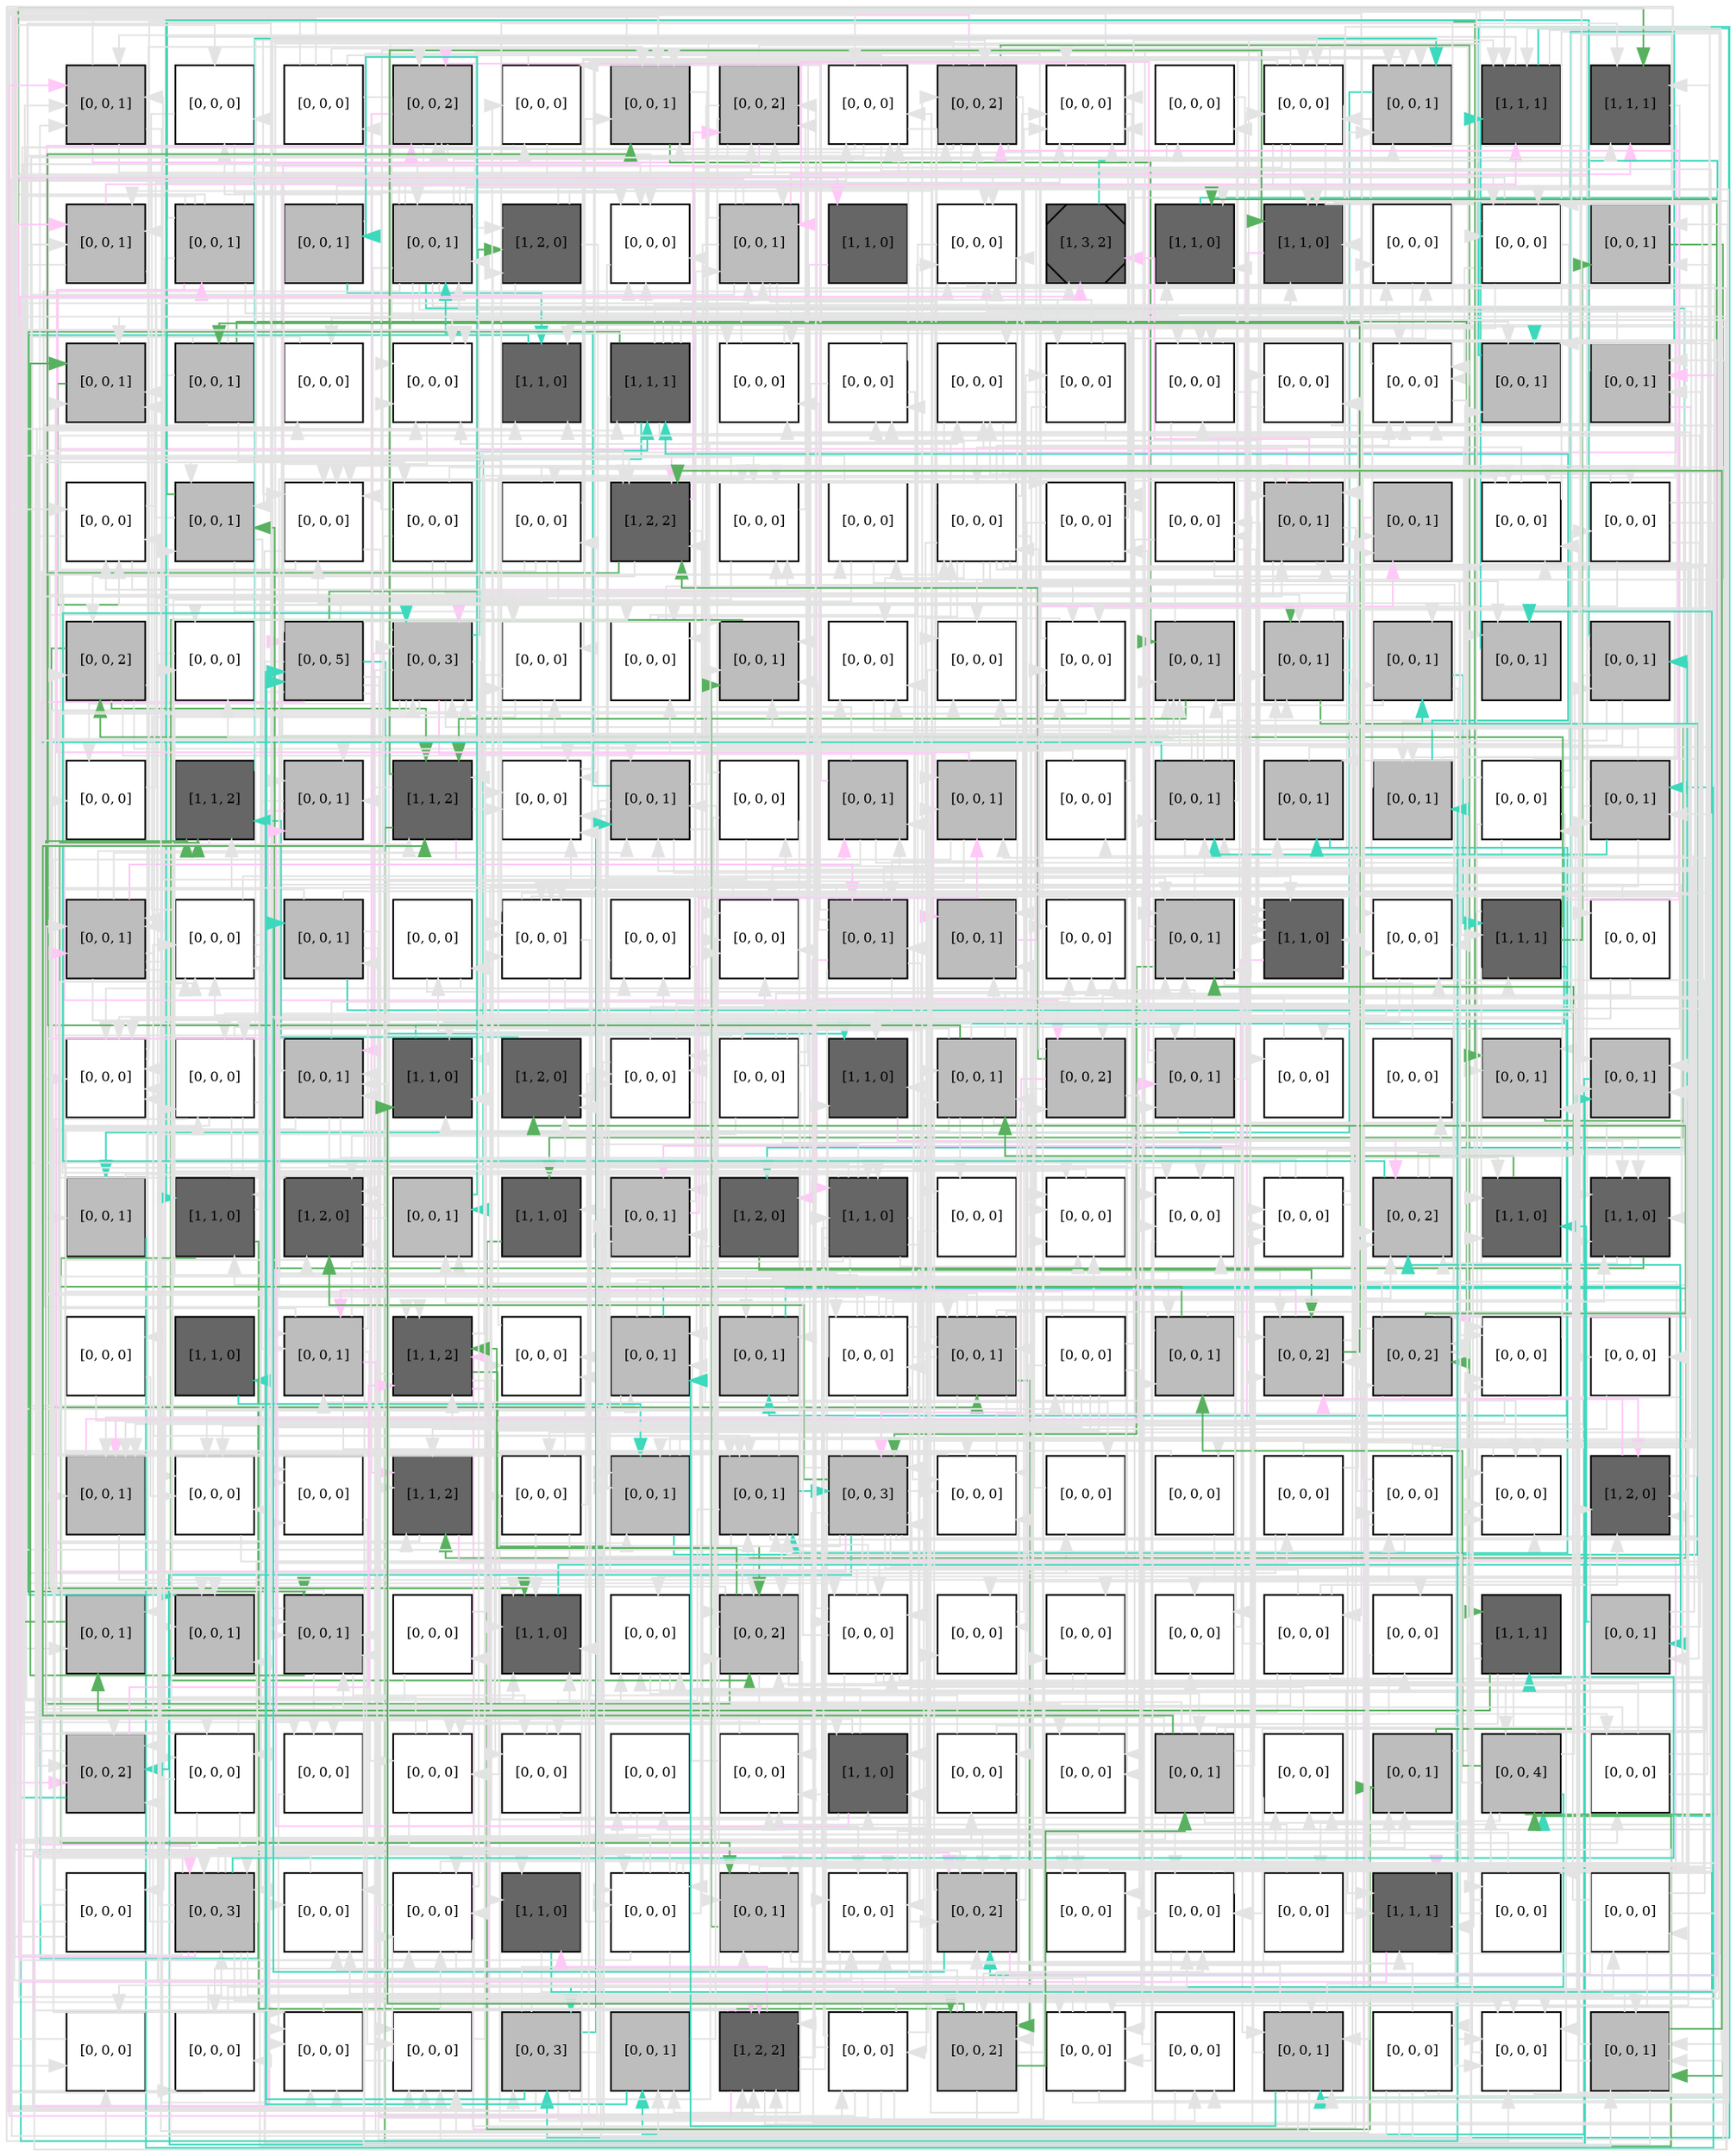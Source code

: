 digraph layout  {
rankdir=TB;
splines=ortho;
node [fixedsize=false, style=filled, width="0.6"];
edge [constraint=false];
0 [fillcolor="#bdbdbd", fontsize=8, label="[0, 0, 1]", shape=square, tooltip="name: None,\nin_degree: 5,\nout_degree: 4"];
1 [fillcolor="#FFFFFF", fontsize=8, label="[0, 0, 0]", shape=square, tooltip="name: None,\nin_degree: 3,\nout_degree: 2"];
2 [fillcolor="#FFFFFF", fontsize=8, label="[0, 0, 0]", shape=square, tooltip="name: None,\nin_degree: 1,\nout_degree: 5"];
3 [fillcolor="#bdbdbd", fontsize=8, label="[0, 0, 2]", shape=square, tooltip="name: None,\nin_degree: 5,\nout_degree: 4"];
4 [fillcolor="#FFFFFF", fontsize=8, label="[0, 0, 0]", shape=square, tooltip="name: None,\nin_degree: 3,\nout_degree: 3"];
5 [fillcolor="#bdbdbd", fontsize=8, label="[0, 0, 1]", shape=square, tooltip="name: None,\nin_degree: 6,\nout_degree: 3"];
6 [fillcolor="#bdbdbd", fontsize=8, label="[0, 0, 2]", shape=square, tooltip="name: None,\nin_degree: 5,\nout_degree: 5"];
7 [fillcolor="#FFFFFF", fontsize=8, label="[0, 0, 0]", shape=square, tooltip="name: None,\nin_degree: 5,\nout_degree: 5"];
8 [fillcolor="#bdbdbd", fontsize=8, label="[0, 0, 2]", shape=square, tooltip="name: None,\nin_degree: 5,\nout_degree: 7"];
9 [fillcolor="#FFFFFF", fontsize=8, label="[0, 0, 0]", shape=square, tooltip="name: None,\nin_degree: 7,\nout_degree: 4"];
10 [fillcolor="#FFFFFF", fontsize=8, label="[0, 0, 0]", shape=square, tooltip="name: None,\nin_degree: 2,\nout_degree: 2"];
11 [fillcolor="#FFFFFF", fontsize=8, label="[0, 0, 0]", shape=square, tooltip="name: None,\nin_degree: 4,\nout_degree: 8"];
12 [fillcolor="#bdbdbd", fontsize=8, label="[0, 0, 1]", shape=square, tooltip="name: None,\nin_degree: 6,\nout_degree: 2"];
13 [fillcolor="#666666", fontsize=8, label="[1, 1, 1]", shape=square, tooltip="name:  Insig_SREBP_SCAP ,\nin_degree: 5,\nout_degree: 3"];
14 [fillcolor="#666666", fontsize=8, label="[1, 1, 1]", shape=square, tooltip="name:  HMG_CoA_Reductase_gene ,\nin_degree: 5,\nout_degree: 2"];
15 [fillcolor="#bdbdbd", fontsize=8, label="[0, 0, 1]", shape=square, tooltip="name: None,\nin_degree: 4,\nout_degree: 3"];
16 [fillcolor="#bdbdbd", fontsize=8, label="[0, 0, 1]", shape=square, tooltip="name: None,\nin_degree: 1,\nout_degree: 8"];
17 [fillcolor="#bdbdbd", fontsize=8, label="[0, 0, 1]", shape=square, tooltip="name: None,\nin_degree: 1,\nout_degree: 3"];
18 [fillcolor="#bdbdbd", fontsize=8, label="[0, 0, 1]", shape=square, tooltip="name: None,\nin_degree: 4,\nout_degree: 13"];
19 [fillcolor="#666666", fontsize=8, label="[1, 2, 0]", shape=square, tooltip="name:  Mevalonic_Acid ,\nin_degree: 3,\nout_degree: 4"];
20 [fillcolor="#FFFFFF", fontsize=8, label="[0, 0, 0]", shape=square, tooltip="name: None,\nin_degree: 6,\nout_degree: 1"];
21 [fillcolor="#bdbdbd", fontsize=8, label="[0, 0, 1]", shape=square, tooltip="name: None,\nin_degree: 5,\nout_degree: 8"];
22 [fillcolor="#666666", fontsize=8, label="[1, 1, 0]", shape=square, tooltip="name:  HMG_CoA_Reductase_RNA ,\nin_degree: 1,\nout_degree: 1"];
23 [fillcolor="#FFFFFF", fontsize=8, label="[0, 0, 0]", shape=square, tooltip="name: None,\nin_degree: 7,\nout_degree: 3"];
24 [fillcolor="#666666", fontsize=8, label="[1, 3, 2]", shape=Msquare, tooltip="name:  HMG_CoA ,\nin_degree: 3,\nout_degree: 1"];
25 [fillcolor="#666666", fontsize=8, label="[1, 1, 0]", shape=square, tooltip="name:  Cyp51_gene ,\nin_degree: 4,\nout_degree: 1"];
26 [fillcolor="#666666", fontsize=8, label="[1, 1, 0]", shape=square, tooltip="name:  Desmosterol ,\nin_degree: 5,\nout_degree: 2"];
27 [fillcolor="#FFFFFF", fontsize=8, label="[0, 0, 0]", shape=square, tooltip="name: None,\nin_degree: 3,\nout_degree: 1"];
28 [fillcolor="#FFFFFF", fontsize=8, label="[0, 0, 0]", shape=square, tooltip="name: None,\nin_degree: 4,\nout_degree: 5"];
29 [fillcolor="#bdbdbd", fontsize=8, label="[0, 0, 1]", shape=square, tooltip="name: None,\nin_degree: 3,\nout_degree: 1"];
30 [fillcolor="#bdbdbd", fontsize=8, label="[0, 0, 1]", shape=square, tooltip="name: None,\nin_degree: 5,\nout_degree: 1"];
31 [fillcolor="#bdbdbd", fontsize=8, label="[0, 0, 1]", shape=square, tooltip="name: None,\nin_degree: 1,\nout_degree: 6"];
32 [fillcolor="#FFFFFF", fontsize=8, label="[0, 0, 0]", shape=square, tooltip="name: None,\nin_degree: 2,\nout_degree: 1"];
33 [fillcolor="#FFFFFF", fontsize=8, label="[0, 0, 0]", shape=square, tooltip="name: None,\nin_degree: 6,\nout_degree: 1"];
34 [fillcolor="#666666", fontsize=8, label="[1, 1, 0]", shape=square, tooltip="name:  FPP_Synthase_RNA ,\nin_degree: 4,\nout_degree: 1"];
35 [fillcolor="#666666", fontsize=8, label="[1, 1, 1]", shape=square, tooltip="name:  Acetyl_CoA_acetyltransferase_RNA ,\nin_degree: 3,\nout_degree: 9"];
36 [fillcolor="#FFFFFF", fontsize=8, label="[0, 0, 0]", shape=square, tooltip="name: None,\nin_degree: 4,\nout_degree: 2"];
37 [fillcolor="#FFFFFF", fontsize=8, label="[0, 0, 0]", shape=square, tooltip="name: None,\nin_degree: 3,\nout_degree: 4"];
38 [fillcolor="#FFFFFF", fontsize=8, label="[0, 0, 0]", shape=square, tooltip="name: None,\nin_degree: 4,\nout_degree: 2"];
39 [fillcolor="#FFFFFF", fontsize=8, label="[0, 0, 0]", shape=square, tooltip="name: None,\nin_degree: 2,\nout_degree: 5"];
40 [fillcolor="#FFFFFF", fontsize=8, label="[0, 0, 0]", shape=square, tooltip="name: None,\nin_degree: 4,\nout_degree: 3"];
41 [fillcolor="#FFFFFF", fontsize=8, label="[0, 0, 0]", shape=square, tooltip="name: None,\nin_degree: 2,\nout_degree: 2"];
42 [fillcolor="#FFFFFF", fontsize=8, label="[0, 0, 0]", shape=square, tooltip="name: None,\nin_degree: 6,\nout_degree: 2"];
43 [fillcolor="#bdbdbd", fontsize=8, label="[0, 0, 1]", shape=square, tooltip="name: None,\nin_degree: 4,\nout_degree: 1"];
44 [fillcolor="#bdbdbd", fontsize=8, label="[0, 0, 1]", shape=square, tooltip="name: None,\nin_degree: 3,\nout_degree: 3"];
45 [fillcolor="#FFFFFF", fontsize=8, label="[0, 0, 0]", shape=square, tooltip="name: None,\nin_degree: 4,\nout_degree: 3"];
46 [fillcolor="#bdbdbd", fontsize=8, label="[0, 0, 1]", shape=square, tooltip="name: None,\nin_degree: 4,\nout_degree: 4"];
47 [fillcolor="#FFFFFF", fontsize=8, label="[0, 0, 0]", shape=square, tooltip="name: None,\nin_degree: 6,\nout_degree: 3"];
48 [fillcolor="#FFFFFF", fontsize=8, label="[0, 0, 0]", shape=square, tooltip="name: None,\nin_degree: 1,\nout_degree: 5"];
49 [fillcolor="#FFFFFF", fontsize=8, label="[0, 0, 0]", shape=square, tooltip="name: None,\nin_degree: 2,\nout_degree: 6"];
50 [fillcolor="#666666", fontsize=8, label="[1, 2, 2]", shape=square, tooltip="name:  Cholesterol ,\nin_degree: 6,\nout_degree: 5"];
51 [fillcolor="#FFFFFF", fontsize=8, label="[0, 0, 0]", shape=square, tooltip="name: None,\nin_degree: 5,\nout_degree: 3"];
52 [fillcolor="#FFFFFF", fontsize=8, label="[0, 0, 0]", shape=square, tooltip="name: None,\nin_degree: 2,\nout_degree: 3"];
53 [fillcolor="#FFFFFF", fontsize=8, label="[0, 0, 0]", shape=square, tooltip="name: None,\nin_degree: 4,\nout_degree: 15"];
54 [fillcolor="#FFFFFF", fontsize=8, label="[0, 0, 0]", shape=square, tooltip="name: None,\nin_degree: 4,\nout_degree: 3"];
55 [fillcolor="#FFFFFF", fontsize=8, label="[0, 0, 0]", shape=square, tooltip="name: None,\nin_degree: 2,\nout_degree: 4"];
56 [fillcolor="#bdbdbd", fontsize=8, label="[0, 0, 1]", shape=square, tooltip="name: None,\nin_degree: 7,\nout_degree: 6"];
57 [fillcolor="#bdbdbd", fontsize=8, label="[0, 0, 1]", shape=square, tooltip="name: None,\nin_degree: 3,\nout_degree: 1"];
58 [fillcolor="#FFFFFF", fontsize=8, label="[0, 0, 0]", shape=square, tooltip="name: None,\nin_degree: 5,\nout_degree: 2"];
59 [fillcolor="#FFFFFF", fontsize=8, label="[0, 0, 0]", shape=square, tooltip="name: None,\nin_degree: 2,\nout_degree: 5"];
60 [fillcolor="#bdbdbd", fontsize=8, label="[0, 0, 2]", shape=square, tooltip="name: None,\nin_degree: 3,\nout_degree: 5"];
61 [fillcolor="#FFFFFF", fontsize=8, label="[0, 0, 0]", shape=square, tooltip="name: None,\nin_degree: 3,\nout_degree: 1"];
62 [fillcolor="#bdbdbd", fontsize=8, label="[0, 0, 5]", shape=square, tooltip="name: None,\nin_degree: 3,\nout_degree: 11"];
63 [fillcolor="#bdbdbd", fontsize=8, label="[0, 0, 3]", shape=square, tooltip="name: None,\nin_degree: 6,\nout_degree: 10"];
64 [fillcolor="#FFFFFF", fontsize=8, label="[0, 0, 0]", shape=square, tooltip="name: None,\nin_degree: 4,\nout_degree: 3"];
65 [fillcolor="#FFFFFF", fontsize=8, label="[0, 0, 0]", shape=square, tooltip="name: None,\nin_degree: 4,\nout_degree: 3"];
66 [fillcolor="#bdbdbd", fontsize=8, label="[0, 0, 1]", shape=square, tooltip="name: None,\nin_degree: 6,\nout_degree: 1"];
67 [fillcolor="#FFFFFF", fontsize=8, label="[0, 0, 0]", shape=square, tooltip="name: None,\nin_degree: 4,\nout_degree: 2"];
68 [fillcolor="#FFFFFF", fontsize=8, label="[0, 0, 0]", shape=square, tooltip="name: None,\nin_degree: 4,\nout_degree: 1"];
69 [fillcolor="#FFFFFF", fontsize=8, label="[0, 0, 0]", shape=square, tooltip="name: None,\nin_degree: 4,\nout_degree: 5"];
70 [fillcolor="#bdbdbd", fontsize=8, label="[0, 0, 1]", shape=square, tooltip="name: None,\nin_degree: 6,\nout_degree: 2"];
71 [fillcolor="#bdbdbd", fontsize=8, label="[0, 0, 1]", shape=square, tooltip="name: None,\nin_degree: 5,\nout_degree: 4"];
72 [fillcolor="#bdbdbd", fontsize=8, label="[0, 0, 1]", shape=square, tooltip="name: None,\nin_degree: 3,\nout_degree: 3"];
73 [fillcolor="#bdbdbd", fontsize=8, label="[0, 0, 1]", shape=square, tooltip="name: None,\nin_degree: 3,\nout_degree: 1"];
74 [fillcolor="#bdbdbd", fontsize=8, label="[0, 0, 1]", shape=square, tooltip="name: None,\nin_degree: 2,\nout_degree: 5"];
75 [fillcolor="#FFFFFF", fontsize=8, label="[0, 0, 0]", shape=square, tooltip="name: None,\nin_degree: 2,\nout_degree: 1"];
76 [fillcolor="#666666", fontsize=8, label="[1, 1, 2]", shape=square, tooltip="name:  Dimethyl_allyl_pyrophosphate ,\nin_degree: 4,\nout_degree: 2"];
77 [fillcolor="#bdbdbd", fontsize=8, label="[0, 0, 1]", shape=square, tooltip="name: None,\nin_degree: 4,\nout_degree: 2"];
78 [fillcolor="#666666", fontsize=8, label="[1, 1, 2]", shape=square, tooltip="name:  HMG_CoA_Synthase ,\nin_degree: 5,\nout_degree: 5"];
79 [fillcolor="#FFFFFF", fontsize=8, label="[0, 0, 0]", shape=square, tooltip="name: None,\nin_degree: 7,\nout_degree: 1"];
80 [fillcolor="#bdbdbd", fontsize=8, label="[0, 0, 1]", shape=square, tooltip="name: None,\nin_degree: 5,\nout_degree: 6"];
81 [fillcolor="#FFFFFF", fontsize=8, label="[0, 0, 0]", shape=square, tooltip="name: None,\nin_degree: 1,\nout_degree: 4"];
82 [fillcolor="#bdbdbd", fontsize=8, label="[0, 0, 1]", shape=square, tooltip="name: None,\nin_degree: 3,\nout_degree: 4"];
83 [fillcolor="#bdbdbd", fontsize=8, label="[0, 0, 1]", shape=square, tooltip="name: None,\nin_degree: 4,\nout_degree: 3"];
84 [fillcolor="#FFFFFF", fontsize=8, label="[0, 0, 0]", shape=square, tooltip="name: None,\nin_degree: 1,\nout_degree: 2"];
85 [fillcolor="#bdbdbd", fontsize=8, label="[0, 0, 1]", shape=square, tooltip="name: None,\nin_degree: 4,\nout_degree: 9"];
86 [fillcolor="#bdbdbd", fontsize=8, label="[0, 0, 1]", shape=square, tooltip="name: None,\nin_degree: 3,\nout_degree: 2"];
87 [fillcolor="#bdbdbd", fontsize=8, label="[0, 0, 1]", shape=square, tooltip="name: None,\nin_degree: 3,\nout_degree: 3"];
88 [fillcolor="#FFFFFF", fontsize=8, label="[0, 0, 0]", shape=square, tooltip="name: None,\nin_degree: 1,\nout_degree: 7"];
89 [fillcolor="#bdbdbd", fontsize=8, label="[0, 0, 1]", shape=square, tooltip="name: None,\nin_degree: 3,\nout_degree: 5"];
90 [fillcolor="#bdbdbd", fontsize=8, label="[0, 0, 1]", shape=square, tooltip="name: None,\nin_degree: 4,\nout_degree: 7"];
91 [fillcolor="#FFFFFF", fontsize=8, label="[0, 0, 0]", shape=square, tooltip="name: None,\nin_degree: 5,\nout_degree: 5"];
92 [fillcolor="#bdbdbd", fontsize=8, label="[0, 0, 1]", shape=square, tooltip="name: None,\nin_degree: 2,\nout_degree: 5"];
93 [fillcolor="#FFFFFF", fontsize=8, label="[0, 0, 0]", shape=square, tooltip="name: None,\nin_degree: 2,\nout_degree: 2"];
94 [fillcolor="#FFFFFF", fontsize=8, label="[0, 0, 0]", shape=square, tooltip="name: None,\nin_degree: 6,\nout_degree: 6"];
95 [fillcolor="#FFFFFF", fontsize=8, label="[0, 0, 0]", shape=square, tooltip="name: None,\nin_degree: 2,\nout_degree: 2"];
96 [fillcolor="#FFFFFF", fontsize=8, label="[0, 0, 0]", shape=square, tooltip="name: None,\nin_degree: 6,\nout_degree: 1"];
97 [fillcolor="#bdbdbd", fontsize=8, label="[0, 0, 1]", shape=square, tooltip="name: None,\nin_degree: 3,\nout_degree: 9"];
98 [fillcolor="#bdbdbd", fontsize=8, label="[0, 0, 1]", shape=square, tooltip="name: None,\nin_degree: 4,\nout_degree: 1"];
99 [fillcolor="#FFFFFF", fontsize=8, label="[0, 0, 0]", shape=square, tooltip="name: None,\nin_degree: 4,\nout_degree: 1"];
100 [fillcolor="#bdbdbd", fontsize=8, label="[0, 0, 1]", shape=square, tooltip="name: None,\nin_degree: 6,\nout_degree: 5"];
101 [fillcolor="#666666", fontsize=8, label="[1, 1, 0]", shape=square, tooltip="name:  Acetyl_CoA ,\nin_degree: 7,\nout_degree: 1"];
102 [fillcolor="#FFFFFF", fontsize=8, label="[0, 0, 0]", shape=square, tooltip="name: None,\nin_degree: 4,\nout_degree: 2"];
103 [fillcolor="#666666", fontsize=8, label="[1, 1, 1]", shape=square, tooltip="name:  mSREBP ,\nin_degree: 3,\nout_degree: 6"];
104 [fillcolor="#FFFFFF", fontsize=8, label="[0, 0, 0]", shape=square, tooltip="name: None,\nin_degree: 1,\nout_degree: 3"];
105 [fillcolor="#FFFFFF", fontsize=8, label="[0, 0, 0]", shape=square, tooltip="name: None,\nin_degree: 7,\nout_degree: 2"];
106 [fillcolor="#FFFFFF", fontsize=8, label="[0, 0, 0]", shape=square, tooltip="name: None,\nin_degree: 4,\nout_degree: 7"];
107 [fillcolor="#bdbdbd", fontsize=8, label="[0, 0, 1]", shape=square, tooltip="name: None,\nin_degree: 5,\nout_degree: 5"];
108 [fillcolor="#666666", fontsize=8, label="[1, 1, 0]", shape=square, tooltip="name:  Acetyl_CoA_acetyltransferase_gene ,\nin_degree: 5,\nout_degree: 1"];
109 [fillcolor="#666666", fontsize=8, label="[1, 2, 0]", shape=square, tooltip="name:  Farnesyl_pyrophosphate ,\nin_degree: 4,\nout_degree: 1"];
110 [fillcolor="#FFFFFF", fontsize=8, label="[0, 0, 0]", shape=square, tooltip="name: None,\nin_degree: 5,\nout_degree: 3"];
111 [fillcolor="#FFFFFF", fontsize=8, label="[0, 0, 0]", shape=square, tooltip="name: None,\nin_degree: 1,\nout_degree: 8"];
112 [fillcolor="#666666", fontsize=8, label="[1, 1, 0]", shape=square, tooltip="name:  Cyp51_RNA ,\nin_degree: 4,\nout_degree: 1"];
113 [fillcolor="#bdbdbd", fontsize=8, label="[0, 0, 1]", shape=square, tooltip="name: None,\nin_degree: 4,\nout_degree: 8"];
114 [fillcolor="#bdbdbd", fontsize=8, label="[0, 0, 2]", shape=square, tooltip="name: None,\nin_degree: 3,\nout_degree: 5"];
115 [fillcolor="#bdbdbd", fontsize=8, label="[0, 0, 1]", shape=square, tooltip="name: None,\nin_degree: 3,\nout_degree: 6"];
116 [fillcolor="#FFFFFF", fontsize=8, label="[0, 0, 0]", shape=square, tooltip="name: None,\nin_degree: 2,\nout_degree: 1"];
117 [fillcolor="#FFFFFF", fontsize=8, label="[0, 0, 0]", shape=square, tooltip="name: None,\nin_degree: 1,\nout_degree: 2"];
118 [fillcolor="#bdbdbd", fontsize=8, label="[0, 0, 1]", shape=square, tooltip="name: None,\nin_degree: 4,\nout_degree: 1"];
119 [fillcolor="#bdbdbd", fontsize=8, label="[0, 0, 1]", shape=square, tooltip="name: None,\nin_degree: 5,\nout_degree: 1"];
120 [fillcolor="#bdbdbd", fontsize=8, label="[0, 0, 1]", shape=square, tooltip="name: None,\nin_degree: 2,\nout_degree: 2"];
121 [fillcolor="#666666", fontsize=8, label="[1, 1, 0]", shape=square, tooltip="name:  Lanosterol ,\nin_degree: 3,\nout_degree: 3"];
122 [fillcolor="#666666", fontsize=8, label="[1, 2, 0]", shape=square, tooltip="name:  Acetoacetyl_CoA ,\nin_degree: 7,\nout_degree: 1"];
123 [fillcolor="#bdbdbd", fontsize=8, label="[0, 0, 1]", shape=square, tooltip="name: None,\nin_degree: 3,\nout_degree: 1"];
124 [fillcolor="#666666", fontsize=8, label="[1, 1, 0]", shape=square, tooltip="name:  Acetyl_CoA_acetyltransferase ,\nin_degree: 2,\nout_degree: 1"];
125 [fillcolor="#bdbdbd", fontsize=8, label="[0, 0, 1]", shape=square, tooltip="name: None,\nin_degree: 5,\nout_degree: 3"];
126 [fillcolor="#666666", fontsize=8, label="[1, 2, 0]", shape=square, tooltip="name:  Geranyl_pyrophosphate ,\nin_degree: 2,\nout_degree: 2"];
127 [fillcolor="#666666", fontsize=8, label="[1, 1, 0]", shape=square, tooltip="name:  pSREBP ,\nin_degree: 4,\nout_degree: 11"];
128 [fillcolor="#FFFFFF", fontsize=8, label="[0, 0, 0]", shape=square, tooltip="name: None,\nin_degree: 2,\nout_degree: 1"];
129 [fillcolor="#FFFFFF", fontsize=8, label="[0, 0, 0]", shape=square, tooltip="name: None,\nin_degree: 6,\nout_degree: 1"];
130 [fillcolor="#FFFFFF", fontsize=8, label="[0, 0, 0]", shape=square, tooltip="name: None,\nin_degree: 5,\nout_degree: 2"];
131 [fillcolor="#FFFFFF", fontsize=8, label="[0, 0, 0]", shape=square, tooltip="name: None,\nin_degree: 3,\nout_degree: 5"];
132 [fillcolor="#bdbdbd", fontsize=8, label="[0, 0, 2]", shape=square, tooltip="name: None,\nin_degree: 6,\nout_degree: 3"];
133 [fillcolor="#666666", fontsize=8, label="[1, 1, 0]", shape=square, tooltip="name:  HMG_CoA_Synthase_RNA ,\nin_degree: 4,\nout_degree: 1"];
134 [fillcolor="#666666", fontsize=8, label="[1, 1, 0]", shape=square, tooltip="name:  Mevalonyl_pyrophosphate ,\nin_degree: 6,\nout_degree: 4"];
135 [fillcolor="#FFFFFF", fontsize=8, label="[0, 0, 0]", shape=square, tooltip="name: None,\nin_degree: 1,\nout_degree: 2"];
136 [fillcolor="#666666", fontsize=8, label="[1, 1, 0]", shape=square, tooltip="name:  Squaline ,\nin_degree: 1,\nout_degree: 1"];
137 [fillcolor="#bdbdbd", fontsize=8, label="[0, 0, 1]", shape=square, tooltip="name: None,\nin_degree: 4,\nout_degree: 6"];
138 [fillcolor="#666666", fontsize=8, label="[1, 1, 2]", shape=square, tooltip="name:  Septdehydrocholesterol ,\nin_degree: 6,\nout_degree: 5"];
139 [fillcolor="#FFFFFF", fontsize=8, label="[0, 0, 0]", shape=square, tooltip="name: None,\nin_degree: 3,\nout_degree: 1"];
140 [fillcolor="#bdbdbd", fontsize=8, label="[0, 0, 1]", shape=square, tooltip="name: None,\nin_degree: 4,\nout_degree: 5"];
141 [fillcolor="#bdbdbd", fontsize=8, label="[0, 0, 1]", shape=square, tooltip="name: None,\nin_degree: 3,\nout_degree: 3"];
142 [fillcolor="#FFFFFF", fontsize=8, label="[0, 0, 0]", shape=square, tooltip="name: None,\nin_degree: 2,\nout_degree: 9"];
143 [fillcolor="#bdbdbd", fontsize=8, label="[0, 0, 1]", shape=square, tooltip="name: None,\nin_degree: 4,\nout_degree: 10"];
144 [fillcolor="#FFFFFF", fontsize=8, label="[0, 0, 0]", shape=square, tooltip="name: None,\nin_degree: 1,\nout_degree: 9"];
145 [fillcolor="#bdbdbd", fontsize=8, label="[0, 0, 1]", shape=square, tooltip="name: None,\nin_degree: 3,\nout_degree: 3"];
146 [fillcolor="#bdbdbd", fontsize=8, label="[0, 0, 2]", shape=square, tooltip="name: None,\nin_degree: 6,\nout_degree: 3"];
147 [fillcolor="#bdbdbd", fontsize=8, label="[0, 0, 2]", shape=square, tooltip="name: None,\nin_degree: 5,\nout_degree: 6"];
148 [fillcolor="#FFFFFF", fontsize=8, label="[0, 0, 0]", shape=square, tooltip="name: None,\nin_degree: 4,\nout_degree: 3"];
149 [fillcolor="#FFFFFF", fontsize=8, label="[0, 0, 0]", shape=square, tooltip="name: None,\nin_degree: 2,\nout_degree: 1"];
150 [fillcolor="#bdbdbd", fontsize=8, label="[0, 0, 1]", shape=square, tooltip="name: None,\nin_degree: 5,\nout_degree: 2"];
151 [fillcolor="#FFFFFF", fontsize=8, label="[0, 0, 0]", shape=square, tooltip="name: None,\nin_degree: 5,\nout_degree: 1"];
152 [fillcolor="#FFFFFF", fontsize=8, label="[0, 0, 0]", shape=square, tooltip="name: None,\nin_degree: 3,\nout_degree: 1"];
153 [fillcolor="#666666", fontsize=8, label="[1, 1, 2]", shape=square, tooltip="name:  Cyp51 ,\nin_degree: 5,\nout_degree: 2"];
154 [fillcolor="#FFFFFF", fontsize=8, label="[0, 0, 0]", shape=square, tooltip="name: None,\nin_degree: 2,\nout_degree: 6"];
155 [fillcolor="#bdbdbd", fontsize=8, label="[0, 0, 1]", shape=square, tooltip="name: None,\nin_degree: 5,\nout_degree: 3"];
156 [fillcolor="#bdbdbd", fontsize=8, label="[0, 0, 1]", shape=square, tooltip="name: None,\nin_degree: 7,\nout_degree: 5"];
157 [fillcolor="#bdbdbd", fontsize=8, label="[0, 0, 3]", shape=square, tooltip="name: None,\nin_degree: 5,\nout_degree: 15"];
158 [fillcolor="#FFFFFF", fontsize=8, label="[0, 0, 0]", shape=square, tooltip="name: None,\nin_degree: 5,\nout_degree: 2"];
159 [fillcolor="#FFFFFF", fontsize=8, label="[0, 0, 0]", shape=square, tooltip="name: None,\nin_degree: 2,\nout_degree: 1"];
160 [fillcolor="#FFFFFF", fontsize=8, label="[0, 0, 0]", shape=square, tooltip="name: None,\nin_degree: 1,\nout_degree: 2"];
161 [fillcolor="#FFFFFF", fontsize=8, label="[0, 0, 0]", shape=square, tooltip="name: None,\nin_degree: 1,\nout_degree: 3"];
162 [fillcolor="#FFFFFF", fontsize=8, label="[0, 0, 0]", shape=square, tooltip="name: None,\nin_degree: 2,\nout_degree: 8"];
163 [fillcolor="#FFFFFF", fontsize=8, label="[0, 0, 0]", shape=square, tooltip="name: None,\nin_degree: 6,\nout_degree: 1"];
164 [fillcolor="#666666", fontsize=8, label="[1, 2, 0]", shape=square, tooltip="name:  SREBP_SCAP ,\nin_degree: 5,\nout_degree: 2"];
165 [fillcolor="#bdbdbd", fontsize=8, label="[0, 0, 1]", shape=square, tooltip="name: None,\nin_degree: 3,\nout_degree: 1"];
166 [fillcolor="#bdbdbd", fontsize=8, label="[0, 0, 1]", shape=square, tooltip="name: None,\nin_degree: 5,\nout_degree: 1"];
167 [fillcolor="#bdbdbd", fontsize=8, label="[0, 0, 1]", shape=square, tooltip="name: None,\nin_degree: 6,\nout_degree: 5"];
168 [fillcolor="#FFFFFF", fontsize=8, label="[0, 0, 0]", shape=square, tooltip="name: None,\nin_degree: 1,\nout_degree: 2"];
169 [fillcolor="#666666", fontsize=8, label="[1, 1, 0]", shape=square, tooltip="name:  FPP_Synthase_gene ,\nin_degree: 7,\nout_degree: 1"];
170 [fillcolor="#FFFFFF", fontsize=8, label="[0, 0, 0]", shape=square, tooltip="name: None,\nin_degree: 4,\nout_degree: 3"];
171 [fillcolor="#bdbdbd", fontsize=8, label="[0, 0, 2]", shape=square, tooltip="name: None,\nin_degree: 7,\nout_degree: 8"];
172 [fillcolor="#FFFFFF", fontsize=8, label="[0, 0, 0]", shape=square, tooltip="name: None,\nin_degree: 5,\nout_degree: 8"];
173 [fillcolor="#FFFFFF", fontsize=8, label="[0, 0, 0]", shape=square, tooltip="name: None,\nin_degree: 3,\nout_degree: 1"];
174 [fillcolor="#FFFFFF", fontsize=8, label="[0, 0, 0]", shape=square, tooltip="name: None,\nin_degree: 2,\nout_degree: 2"];
175 [fillcolor="#FFFFFF", fontsize=8, label="[0, 0, 0]", shape=square, tooltip="name: None,\nin_degree: 3,\nout_degree: 1"];
176 [fillcolor="#FFFFFF", fontsize=8, label="[0, 0, 0]", shape=square, tooltip="name: None,\nin_degree: 1,\nout_degree: 7"];
177 [fillcolor="#FFFFFF", fontsize=8, label="[0, 0, 0]", shape=square, tooltip="name: None,\nin_degree: 2,\nout_degree: 2"];
178 [fillcolor="#666666", fontsize=8, label="[1, 1, 1]", shape=square, tooltip="name:  FPP_Synthase ,\nin_degree: 2,\nout_degree: 6"];
179 [fillcolor="#bdbdbd", fontsize=8, label="[0, 0, 1]", shape=square, tooltip="name: None,\nin_degree: 2,\nout_degree: 3"];
180 [fillcolor="#bdbdbd", fontsize=8, label="[0, 0, 2]", shape=square, tooltip="name: None,\nin_degree: 6,\nout_degree: 3"];
181 [fillcolor="#FFFFFF", fontsize=8, label="[0, 0, 0]", shape=square, tooltip="name: None,\nin_degree: 3,\nout_degree: 5"];
182 [fillcolor="#FFFFFF", fontsize=8, label="[0, 0, 0]", shape=square, tooltip="name: None,\nin_degree: 3,\nout_degree: 1"];
183 [fillcolor="#FFFFFF", fontsize=8, label="[0, 0, 0]", shape=square, tooltip="name: None,\nin_degree: 4,\nout_degree: 3"];
184 [fillcolor="#FFFFFF", fontsize=8, label="[0, 0, 0]", shape=square, tooltip="name: None,\nin_degree: 3,\nout_degree: 2"];
185 [fillcolor="#FFFFFF", fontsize=8, label="[0, 0, 0]", shape=square, tooltip="name: None,\nin_degree: 2,\nout_degree: 2"];
186 [fillcolor="#FFFFFF", fontsize=8, label="[0, 0, 0]", shape=square, tooltip="name: None,\nin_degree: 4,\nout_degree: 2"];
187 [fillcolor="#666666", fontsize=8, label="[1, 1, 0]", shape=square, tooltip="name:  Statins ,\nin_degree: 4,\nout_degree: 5"];
188 [fillcolor="#FFFFFF", fontsize=8, label="[0, 0, 0]", shape=square, tooltip="name: None,\nin_degree: 2,\nout_degree: 3"];
189 [fillcolor="#FFFFFF", fontsize=8, label="[0, 0, 0]", shape=square, tooltip="name: None,\nin_degree: 3,\nout_degree: 1"];
190 [fillcolor="#bdbdbd", fontsize=8, label="[0, 0, 1]", shape=square, tooltip="name: None,\nin_degree: 2,\nout_degree: 9"];
191 [fillcolor="#FFFFFF", fontsize=8, label="[0, 0, 0]", shape=square, tooltip="name: None,\nin_degree: 3,\nout_degree: 2"];
192 [fillcolor="#bdbdbd", fontsize=8, label="[0, 0, 1]", shape=square, tooltip="name: None,\nin_degree: 3,\nout_degree: 2"];
193 [fillcolor="#bdbdbd", fontsize=8, label="[0, 0, 4]", shape=square, tooltip="name: None,\nin_degree: 4,\nout_degree: 8"];
194 [fillcolor="#FFFFFF", fontsize=8, label="[0, 0, 0]", shape=square, tooltip="name: None,\nin_degree: 2,\nout_degree: 5"];
195 [fillcolor="#FFFFFF", fontsize=8, label="[0, 0, 0]", shape=square, tooltip="name: None,\nin_degree: 1,\nout_degree: 4"];
196 [fillcolor="#bdbdbd", fontsize=8, label="[0, 0, 3]", shape=square, tooltip="name: None,\nin_degree: 5,\nout_degree: 13"];
197 [fillcolor="#FFFFFF", fontsize=8, label="[0, 0, 0]", shape=square, tooltip="name: None,\nin_degree: 4,\nout_degree: 1"];
198 [fillcolor="#FFFFFF", fontsize=8, label="[0, 0, 0]", shape=square, tooltip="name: None,\nin_degree: 5,\nout_degree: 5"];
199 [fillcolor="#666666", fontsize=8, label="[1, 1, 0]", shape=square, tooltip="name:  HMG_CoA_Synthase_gene ,\nin_degree: 3,\nout_degree: 2"];
200 [fillcolor="#FFFFFF", fontsize=8, label="[0, 0, 0]", shape=square, tooltip="name: None,\nin_degree: 4,\nout_degree: 9"];
201 [fillcolor="#bdbdbd", fontsize=8, label="[0, 0, 1]", shape=square, tooltip="name: None,\nin_degree: 4,\nout_degree: 5"];
202 [fillcolor="#FFFFFF", fontsize=8, label="[0, 0, 0]", shape=square, tooltip="name: None,\nin_degree: 6,\nout_degree: 2"];
203 [fillcolor="#bdbdbd", fontsize=8, label="[0, 0, 2]", shape=square, tooltip="name: None,\nin_degree: 7,\nout_degree: 4"];
204 [fillcolor="#FFFFFF", fontsize=8, label="[0, 0, 0]", shape=square, tooltip="name: None,\nin_degree: 3,\nout_degree: 1"];
205 [fillcolor="#FFFFFF", fontsize=8, label="[0, 0, 0]", shape=square, tooltip="name: None,\nin_degree: 5,\nout_degree: 4"];
206 [fillcolor="#FFFFFF", fontsize=8, label="[0, 0, 0]", shape=square, tooltip="name: None,\nin_degree: 1,\nout_degree: 1"];
207 [fillcolor="#666666", fontsize=8, label="[1, 1, 1]", shape=square, tooltip="name:  Isopentenyl_pyrophosphate ,\nin_degree: 5,\nout_degree: 2"];
208 [fillcolor="#FFFFFF", fontsize=8, label="[0, 0, 0]", shape=square, tooltip="name: None,\nin_degree: 2,\nout_degree: 3"];
209 [fillcolor="#FFFFFF", fontsize=8, label="[0, 0, 0]", shape=square, tooltip="name: None,\nin_degree: 2,\nout_degree: 5"];
210 [fillcolor="#FFFFFF", fontsize=8, label="[0, 0, 0]", shape=square, tooltip="name: None,\nin_degree: 3,\nout_degree: 1"];
211 [fillcolor="#FFFFFF", fontsize=8, label="[0, 0, 0]", shape=square, tooltip="name: None,\nin_degree: 3,\nout_degree: 3"];
212 [fillcolor="#FFFFFF", fontsize=8, label="[0, 0, 0]", shape=square, tooltip="name: None,\nin_degree: 5,\nout_degree: 2"];
213 [fillcolor="#FFFFFF", fontsize=8, label="[0, 0, 0]", shape=square, tooltip="name: None,\nin_degree: 6,\nout_degree: 1"];
214 [fillcolor="#bdbdbd", fontsize=8, label="[0, 0, 3]", shape=square, tooltip="name: None,\nin_degree: 3,\nout_degree: 8"];
215 [fillcolor="#bdbdbd", fontsize=8, label="[0, 0, 1]", shape=square, tooltip="name: None,\nin_degree: 3,\nout_degree: 2"];
216 [fillcolor="#666666", fontsize=8, label="[1, 2, 2]", shape=square, tooltip="name:  HMG_CoA_Reductase ,\nin_degree: 6,\nout_degree: 8"];
217 [fillcolor="#FFFFFF", fontsize=8, label="[0, 0, 0]", shape=square, tooltip="name: None,\nin_degree: 2,\nout_degree: 9"];
218 [fillcolor="#bdbdbd", fontsize=8, label="[0, 0, 2]", shape=square, tooltip="name: None,\nin_degree: 4,\nout_degree: 8"];
219 [fillcolor="#FFFFFF", fontsize=8, label="[0, 0, 0]", shape=square, tooltip="name: None,\nin_degree: 4,\nout_degree: 4"];
220 [fillcolor="#FFFFFF", fontsize=8, label="[0, 0, 0]", shape=square, tooltip="name: None,\nin_degree: 2,\nout_degree: 2"];
221 [fillcolor="#bdbdbd", fontsize=8, label="[0, 0, 1]", shape=square, tooltip="name: None,\nin_degree: 5,\nout_degree: 7"];
222 [fillcolor="#FFFFFF", fontsize=8, label="[0, 0, 0]", shape=square, tooltip="name: None,\nin_degree: 1,\nout_degree: 6"];
223 [fillcolor="#FFFFFF", fontsize=8, label="[0, 0, 0]", shape=square, tooltip="name: None,\nin_degree: 7,\nout_degree: 2"];
224 [fillcolor="#bdbdbd", fontsize=8, label="[0, 0, 1]", shape=square, tooltip="name: None,\nin_degree: 5,\nout_degree: 6"];
0 -> 129  [color=grey89, style="penwidth(0.1)", tooltip=" ", weight=1];
0 -> 127  [color="#FFC8F7", style="penwidth(0.1)", tooltip="164( SREBP_SCAP ) to 127( pSREBP )", weight=1];
0 -> 152  [color=grey89, style="penwidth(0.1)", tooltip=" ", weight=1];
0 -> 176  [color=grey89, style="penwidth(0.1)", tooltip=" ", weight=1];
1 -> 33  [color=grey89, style="penwidth(0.1)", tooltip=" ", weight=1];
1 -> 15  [color=grey89, style="penwidth(0.1)", tooltip=" ", weight=1];
2 -> 219  [color=grey89, style="penwidth(0.1)", tooltip=" ", weight=1];
2 -> 12  [color=grey89, style="penwidth(0.1)", tooltip=" ", weight=1];
2 -> 188  [color=grey89, style="penwidth(0.1)", tooltip=" ", weight=1];
2 -> 40  [color=grey89, style="penwidth(0.1)", tooltip=" ", weight=1];
2 -> 108  [color=grey89, style="penwidth(0.1)", tooltip=" ", weight=1];
3 -> 153  [color="#FFC8F7", style="penwidth(0.1)", tooltip="78( HMG_CoA_Synthase ) to 24( HMG_CoA )", weight=1];
3 -> 46  [color=grey89, style="penwidth(0.1)", tooltip=" ", weight=1];
3 -> 20  [color=grey89, style="penwidth(0.1)", tooltip=" ", weight=1];
3 -> 19  [color=grey89, style="penwidth(0.1)", tooltip=" ", weight=1];
4 -> 56  [color=grey89, style="penwidth(0.1)", tooltip=" ", weight=1];
4 -> 130  [color=grey89, style="penwidth(0.1)", tooltip=" ", weight=1];
4 -> 182  [color=grey89, style="penwidth(0.1)", tooltip=" ", weight=1];
5 -> 96  [color=grey89, style="penwidth(0.1)", tooltip=" ", weight=1];
5 -> 204  [color=grey89, style="penwidth(0.1)", tooltip=" ", weight=1];
5 -> 70  [color="#58B15F", style="penwidth(0.1)", tooltip="133( HMG_CoA_Synthase_RNA ) to 78( HMG_CoA_Synthase )", weight=1];
6 -> 145  [color=grey89, style="penwidth(0.1)", tooltip=" ", weight=1];
6 -> 118  [color=grey89, style="penwidth(0.1)", tooltip=" ", weight=1];
6 -> 165  [color=grey89, style="penwidth(0.1)", tooltip=" ", weight=1];
6 -> 62  [color="#FFC8F7", style="penwidth(0.1)", tooltip="50( Cholesterol ) to 13( Insig_SREBP_SCAP )", weight=1];
6 -> 146  [color=grey89, style="penwidth(0.1)", tooltip=" ", weight=1];
7 -> 153  [color=grey89, style="penwidth(0.1)", tooltip=" ", weight=1];
7 -> 68  [color=grey89, style="penwidth(0.1)", tooltip=" ", weight=1];
7 -> 87  [color=grey89, style="penwidth(0.1)", tooltip=" ", weight=1];
7 -> 140  [color=grey89, style="penwidth(0.1)", tooltip=" ", weight=1];
7 -> 3  [color=grey89, style="penwidth(0.1)", tooltip=" ", weight=1];
8 -> 180  [color="#FFC8F7", style="penwidth(0.1)", tooltip="103( mSREBP ) to 199( HMG_CoA_Synthase_gene )", weight=1];
8 -> 98  [color=grey89, style="penwidth(0.1)", tooltip=" ", weight=1];
8 -> 10  [color=grey89, style="penwidth(0.1)", tooltip=" ", weight=1];
8 -> 178  [color="#58B15F", style="penwidth(0.1)", tooltip="103( mSREBP ) to 14( HMG_CoA_Reductase_gene )", weight=1];
8 -> 3  [color=grey89, style="penwidth(0.1)", tooltip=" ", weight=1];
8 -> 77  [color=grey89, style="penwidth(0.1)", tooltip=" ", weight=1];
8 -> 152  [color=grey89, style="penwidth(0.1)", tooltip=" ", weight=1];
9 -> 65  [color=grey89, style="penwidth(0.1)", tooltip=" ", weight=1];
9 -> 79  [color=grey89, style="penwidth(0.1)", tooltip=" ", weight=1];
9 -> 214  [color=grey89, style="penwidth(0.1)", tooltip=" ", weight=1];
9 -> 141  [color=grey89, style="penwidth(0.1)", tooltip=" ", weight=1];
10 -> 106  [color=grey89, style="penwidth(0.1)", tooltip=" ", weight=1];
10 -> 61  [color=grey89, style="penwidth(0.1)", tooltip=" ", weight=1];
11 -> 208  [color=grey89, style="penwidth(0.1)", tooltip=" ", weight=1];
11 -> 66  [color=grey89, style="penwidth(0.1)", tooltip=" ", weight=1];
11 -> 125  [color=grey89, style="penwidth(0.1)", tooltip=" ", weight=1];
11 -> 47  [color=grey89, style="penwidth(0.1)", tooltip=" ", weight=1];
11 -> 32  [color=grey89, style="penwidth(0.1)", tooltip=" ", weight=1];
11 -> 73  [color=grey89, style="penwidth(0.1)", tooltip=" ", weight=1];
11 -> 54  [color=grey89, style="penwidth(0.1)", tooltip=" ", weight=1];
11 -> 64  [color=grey89, style="penwidth(0.1)", tooltip=" ", weight=1];
12 -> 149  [color=grey89, style="penwidth(0.1)", tooltip=" ", weight=1];
12 -> 120  [color="#3CD9BC", style="penwidth(0.1)", tooltip="109( Farnesyl_pyrophosphate ) to 136( Squaline )", weight=1];
13 -> 185  [color=grey89, style="penwidth(0.1)", tooltip=" ", weight=1];
13 -> 47  [color=grey89, style="penwidth(0.1)", tooltip=" ", weight=1];
13 -> 221  [color="#3CD9BC", style="penwidth(0.1)", tooltip="199( HMG_CoA_Synthase_gene ) to 133( HMG_CoA_Synthase_RNA )", weight=1];
14 -> 116  [color=grey89, style="penwidth(0.1)", tooltip=" ", weight=1];
14 -> 50  [color="#FFC8F7", style="penwidth(0.1)", tooltip="26( Desmosterol ) to 50( Cholesterol )", weight=1];
15 -> 13  [color="#FFC8F7", style="penwidth(0.1)", tooltip="50( Cholesterol ) to 13( Insig_SREBP_SCAP )", weight=1];
15 -> 165  [color=grey89, style="penwidth(0.1)", tooltip=" ", weight=1];
15 -> 170  [color=grey89, style="penwidth(0.1)", tooltip=" ", weight=1];
16 -> 191  [color=grey89, style="penwidth(0.1)", tooltip=" ", weight=1];
16 -> 169  [color=grey89, style="penwidth(0.1)", tooltip=" ", weight=1];
16 -> 181  [color=grey89, style="penwidth(0.1)", tooltip=" ", weight=1];
16 -> 187  [color=grey89, style="penwidth(0.1)", tooltip=" ", weight=1];
16 -> 116  [color=grey89, style="penwidth(0.1)", tooltip=" ", weight=1];
16 -> 56  [color="#FFC8F7", style="penwidth(0.1)", tooltip="101( Acetyl_CoA ) to 24( HMG_CoA )", weight=1];
16 -> 20  [color=grey89, style="penwidth(0.1)", tooltip=" ", weight=1];
16 -> 27  [color=grey89, style="penwidth(0.1)", tooltip=" ", weight=1];
17 -> 34  [color="#3CD9BC", style="penwidth(0.1)", tooltip="169( FPP_Synthase_gene ) to 34( FPP_Synthase_RNA )", weight=1];
17 -> 99  [color=grey89, style="penwidth(0.1)", tooltip=" ", weight=1];
17 -> 223  [color=grey89, style="penwidth(0.1)", tooltip=" ", weight=1];
18 -> 58  [color=grey89, style="penwidth(0.1)", tooltip=" ", weight=1];
18 -> 120  [color=grey89, style="penwidth(0.1)", tooltip=" ", weight=1];
18 -> 77  [color=grey89, style="penwidth(0.1)", tooltip=" ", weight=1];
18 -> 126  [color="#3CD9BC", style="penwidth(0.1)", tooltip="207( Isopentenyl_pyrophosphate ) to 126( Geranyl_pyrophosphate )", weight=1];
18 -> 43  [color=grey89, style="penwidth(0.1)", tooltip=" ", weight=1];
18 -> 205  [color=grey89, style="penwidth(0.1)", tooltip=" ", weight=1];
18 -> 212  [color=grey89, style="penwidth(0.1)", tooltip=" ", weight=1];
18 -> 211  [color=grey89, style="penwidth(0.1)", tooltip=" ", weight=1];
18 -> 8  [color=grey89, style="penwidth(0.1)", tooltip=" ", weight=1];
18 -> 101  [color=grey89, style="penwidth(0.1)", tooltip=" ", weight=1];
18 -> 24  [color=grey89, style="penwidth(0.1)", tooltip=" ", weight=1];
18 -> 191  [color=grey89, style="penwidth(0.1)", tooltip=" ", weight=1];
18 -> 119  [color=grey89, style="penwidth(0.1)", tooltip=" ", weight=1];
19 -> 134  [color=grey89, style="penwidth(0.1)", tooltip=" ", weight=1];
19 -> 156  [color=grey89, style="penwidth(0.1)", tooltip=" ", weight=1];
19 -> 200  [color=grey89, style="penwidth(0.1)", tooltip=" ", weight=1];
19 -> 128  [color=grey89, style="penwidth(0.1)", tooltip=" ", weight=1];
20 -> 155  [color=grey89, style="penwidth(0.1)", tooltip=" ", weight=1];
21 -> 105  [color=grey89, style="penwidth(0.1)", tooltip=" ", weight=1];
21 -> 83  [color=grey89, style="penwidth(0.1)", tooltip=" ", weight=1];
21 -> 137  [color=grey89, style="penwidth(0.1)", tooltip=" ", weight=1];
21 -> 194  [color=grey89, style="penwidth(0.1)", tooltip=" ", weight=1];
21 -> 42  [color=grey89, style="penwidth(0.1)", tooltip=" ", weight=1];
21 -> 213  [color=grey89, style="penwidth(0.1)", tooltip=" ", weight=1];
21 -> 14  [color="#FFC8F7", style="penwidth(0.1)", tooltip="26( Desmosterol ) to 50( Cholesterol )", weight=1];
21 -> 200  [color=grey89, style="penwidth(0.1)", tooltip=" ", weight=1];
22 -> 63  [color="#FFC8F7", style="penwidth(0.1)", tooltip="22( HMG_CoA_Reductase_RNA ) to 216( HMG_CoA_Reductase )", weight=1];
23 -> 160  [color=grey89, style="penwidth(0.1)", tooltip=" ", weight=1];
23 -> 163  [color=grey89, style="penwidth(0.1)", tooltip=" ", weight=1];
23 -> 157  [color=grey89, style="penwidth(0.1)", tooltip=" ", weight=1];
24 -> 193  [color="#3CD9BC", style="penwidth(0.1)", tooltip="207( Isopentenyl_pyrophosphate ) to 126( Geranyl_pyrophosphate )", weight=1];
25 -> 203  [color="#3CD9BC", style="penwidth(0.1)", tooltip="25( Cyp51_gene ) to 112( Cyp51_RNA )", weight=1];
26 -> 173  [color=grey89, style="penwidth(0.1)", tooltip=" ", weight=1];
26 -> 150  [color="#FFC8F7", style="penwidth(0.1)", tooltip="26( Desmosterol ) to 50( Cholesterol )", weight=1];
27 -> 54  [color=grey89, style="penwidth(0.1)", tooltip=" ", weight=1];
28 -> 79  [color=grey89, style="penwidth(0.1)", tooltip=" ", weight=1];
28 -> 75  [color=grey89, style="penwidth(0.1)", tooltip=" ", weight=1];
28 -> 42  [color=grey89, style="penwidth(0.1)", tooltip=" ", weight=1];
28 -> 213  [color=grey89, style="penwidth(0.1)", tooltip=" ", weight=1];
28 -> 141  [color=grey89, style="penwidth(0.1)", tooltip=" ", weight=1];
29 -> 224  [color="#58B15F", style="penwidth(0.1)", tooltip="103( mSREBP ) to 169( FPP_Synthase_gene )", weight=1];
30 -> 71  [color="#58B15F", style="penwidth(0.1)", tooltip="35( Acetyl_CoA_acetyltransferase_RNA ) to 124( Acetyl_CoA_acetyltransferase )", weight=1];
31 -> 94  [color=grey89, style="penwidth(0.1)", tooltip=" ", weight=1];
31 -> 138  [color=grey89, style="penwidth(0.1)", tooltip=" ", weight=1];
31 -> 147  [color="#58B15F", style="penwidth(0.1)", tooltip="126( Geranyl_pyrophosphate ) to 109( Farnesyl_pyrophosphate )", weight=1];
31 -> 159  [color=grey89, style="penwidth(0.1)", tooltip=" ", weight=1];
31 -> 20  [color=grey89, style="penwidth(0.1)", tooltip=" ", weight=1];
31 -> 198  [color=grey89, style="penwidth(0.1)", tooltip=" ", weight=1];
32 -> 172  [color=grey89, style="penwidth(0.1)", tooltip=" ", weight=1];
33 -> 70  [color=grey89, style="penwidth(0.1)", tooltip=" ", weight=1];
34 -> 166  [color="#3CD9BC", style="penwidth(0.1)", tooltip="34( FPP_Synthase_RNA ) to 178( FPP_Synthase )", weight=1];
35 -> 123  [color="#3CD9BC", style="penwidth(0.1)", tooltip="169( FPP_Synthase_gene ) to 34( FPP_Synthase_RNA )", weight=1];
35 -> 26  [color=grey89, style="penwidth(0.1)", tooltip=" ", weight=1];
35 -> 39  [color=grey89, style="penwidth(0.1)", tooltip=" ", weight=1];
35 -> 175  [color=grey89, style="penwidth(0.1)", tooltip=" ", weight=1];
35 -> 122  [color=grey89, style="penwidth(0.1)", tooltip=" ", weight=1];
35 -> 167  [color="#58B15F", style="penwidth(0.1)", tooltip="35( Acetyl_CoA_acetyltransferase_RNA ) to 124( Acetyl_CoA_acetyltransferase )", weight=1];
35 -> 100  [color=grey89, style="penwidth(0.1)", tooltip=" ", weight=1];
35 -> 130  [color=grey89, style="penwidth(0.1)", tooltip=" ", weight=1];
35 -> 224  [color=grey89, style="penwidth(0.1)", tooltip=" ", weight=1];
36 -> 210  [color=grey89, style="penwidth(0.1)", tooltip=" ", weight=1];
36 -> 167  [color=grey89, style="penwidth(0.1)", tooltip=" ", weight=1];
37 -> 101  [color=grey89, style="penwidth(0.1)", tooltip=" ", weight=1];
37 -> 94  [color=grey89, style="penwidth(0.1)", tooltip=" ", weight=1];
37 -> 133  [color=grey89, style="penwidth(0.1)", tooltip=" ", weight=1];
37 -> 12  [color=grey89, style="penwidth(0.1)", tooltip=" ", weight=1];
38 -> 59  [color=grey89, style="penwidth(0.1)", tooltip=" ", weight=1];
38 -> 78  [color=grey89, style="penwidth(0.1)", tooltip=" ", weight=1];
39 -> 36  [color=grey89, style="penwidth(0.1)", tooltip=" ", weight=1];
39 -> 154  [color=grey89, style="penwidth(0.1)", tooltip=" ", weight=1];
39 -> 151  [color=grey89, style="penwidth(0.1)", tooltip=" ", weight=1];
39 -> 105  [color=grey89, style="penwidth(0.1)", tooltip=" ", weight=1];
39 -> 101  [color=grey89, style="penwidth(0.1)", tooltip=" ", weight=1];
40 -> 27  [color=grey89, style="penwidth(0.1)", tooltip=" ", weight=1];
40 -> 101  [color=grey89, style="penwidth(0.1)", tooltip=" ", weight=1];
40 -> 47  [color=grey89, style="penwidth(0.1)", tooltip=" ", weight=1];
41 -> 151  [color=grey89, style="penwidth(0.1)", tooltip=" ", weight=1];
41 -> 208  [color=grey89, style="penwidth(0.1)", tooltip=" ", weight=1];
42 -> 11  [color=grey89, style="penwidth(0.1)", tooltip=" ", weight=1];
42 -> 102  [color=grey89, style="penwidth(0.1)", tooltip=" ", weight=1];
43 -> 214  [color="#3CD9BC", style="penwidth(0.1)", tooltip="25( Cyp51_gene ) to 112( Cyp51_RNA )", weight=1];
44 -> 23  [color=grey89, style="penwidth(0.1)", tooltip=" ", weight=1];
44 -> 147  [color="#FFC8F7", style="penwidth(0.1)", tooltip="187( Statins ) to 164( SREBP_SCAP )", weight=1];
44 -> 9  [color=grey89, style="penwidth(0.1)", tooltip=" ", weight=1];
45 -> 180  [color=grey89, style="penwidth(0.1)", tooltip=" ", weight=1];
45 -> 9  [color=grey89, style="penwidth(0.1)", tooltip=" ", weight=1];
45 -> 79  [color=grey89, style="penwidth(0.1)", tooltip=" ", weight=1];
46 -> 138  [color=grey89, style="penwidth(0.1)", tooltip=" ", weight=1];
46 -> 30  [color=grey89, style="penwidth(0.1)", tooltip=" ", weight=1];
46 -> 118  [color="#58B15F", style="penwidth(0.1)", tooltip="134( Mevalonyl_pyrophosphate ) to 207( Isopentenyl_pyrophosphate )", weight=1];
46 -> 94  [color=grey89, style="penwidth(0.1)", tooltip=" ", weight=1];
47 -> 213  [color=grey89, style="penwidth(0.1)", tooltip=" ", weight=1];
47 -> 134  [color=grey89, style="penwidth(0.1)", tooltip=" ", weight=1];
47 -> 127  [color=grey89, style="penwidth(0.1)", tooltip=" ", weight=1];
48 -> 1  [color=grey89, style="penwidth(0.1)", tooltip=" ", weight=1];
48 -> 85  [color=grey89, style="penwidth(0.1)", tooltip=" ", weight=1];
48 -> 87  [color=grey89, style="penwidth(0.1)", tooltip=" ", weight=1];
48 -> 75  [color=grey89, style="penwidth(0.1)", tooltip=" ", weight=1];
48 -> 71  [color=grey89, style="penwidth(0.1)", tooltip=" ", weight=1];
49 -> 221  [color=grey89, style="penwidth(0.1)", tooltip=" ", weight=1];
49 -> 121  [color=grey89, style="penwidth(0.1)", tooltip=" ", weight=1];
49 -> 11  [color=grey89, style="penwidth(0.1)", tooltip=" ", weight=1];
49 -> 90  [color=grey89, style="penwidth(0.1)", tooltip=" ", weight=1];
49 -> 169  [color=grey89, style="penwidth(0.1)", tooltip=" ", weight=1];
49 -> 155  [color=grey89, style="penwidth(0.1)", tooltip=" ", weight=1];
50 -> 54  [color=grey89, style="penwidth(0.1)", tooltip=" ", weight=1];
50 -> 201  [color=grey89, style="penwidth(0.1)", tooltip=" ", weight=1];
50 -> 60  [color=grey89, style="penwidth(0.1)", tooltip=" ", weight=1];
50 -> 169  [color="#58B15F", style="penwidth(0.1)", tooltip="103( mSREBP ) to 169( FPP_Synthase_gene )", weight=1];
50 -> 6  [color="#FFC8F7", style="penwidth(0.1)", tooltip="50( Cholesterol ) to 13( Insig_SREBP_SCAP )", weight=1];
51 -> 6  [color=grey89, style="penwidth(0.1)", tooltip=" ", weight=1];
51 -> 185  [color=grey89, style="penwidth(0.1)", tooltip=" ", weight=1];
51 -> 143  [color=grey89, style="penwidth(0.1)", tooltip=" ", weight=1];
52 -> 1  [color=grey89, style="penwidth(0.1)", tooltip=" ", weight=1];
52 -> 107  [color=grey89, style="penwidth(0.1)", tooltip=" ", weight=1];
52 -> 221  [color=grey89, style="penwidth(0.1)", tooltip=" ", weight=1];
53 -> 33  [color=grey89, style="penwidth(0.1)", tooltip=" ", weight=1];
53 -> 9  [color=grey89, style="penwidth(0.1)", tooltip=" ", weight=1];
53 -> 223  [color=grey89, style="penwidth(0.1)", tooltip=" ", weight=1];
53 -> 73  [color=grey89, style="penwidth(0.1)", tooltip=" ", weight=1];
53 -> 196  [color=grey89, style="penwidth(0.1)", tooltip=" ", weight=1];
53 -> 218  [color=grey89, style="penwidth(0.1)", tooltip=" ", weight=1];
53 -> 5  [color=grey89, style="penwidth(0.1)", tooltip=" ", weight=1];
53 -> 96  [color=grey89, style="penwidth(0.1)", tooltip=" ", weight=1];
53 -> 147  [color=grey89, style="penwidth(0.1)", tooltip=" ", weight=1];
53 -> 121  [color=grey89, style="penwidth(0.1)", tooltip=" ", weight=1];
53 -> 20  [color=grey89, style="penwidth(0.1)", tooltip=" ", weight=1];
53 -> 42  [color=grey89, style="penwidth(0.1)", tooltip=" ", weight=1];
53 -> 65  [color=grey89, style="penwidth(0.1)", tooltip=" ", weight=1];
53 -> 67  [color=grey89, style="penwidth(0.1)", tooltip=" ", weight=1];
53 -> 179  [color=grey89, style="penwidth(0.1)", tooltip=" ", weight=1];
54 -> 9  [color=grey89, style="penwidth(0.1)", tooltip=" ", weight=1];
54 -> 158  [color=grey89, style="penwidth(0.1)", tooltip=" ", weight=1];
54 -> 163  [color=grey89, style="penwidth(0.1)", tooltip=" ", weight=1];
55 -> 42  [color=grey89, style="penwidth(0.1)", tooltip=" ", weight=1];
55 -> 146  [color=grey89, style="penwidth(0.1)", tooltip=" ", weight=1];
55 -> 180  [color=grey89, style="penwidth(0.1)", tooltip=" ", weight=1];
55 -> 101  [color=grey89, style="penwidth(0.1)", tooltip=" ", weight=1];
56 -> 24  [color="#FFC8F7", style="penwidth(0.1)", tooltip="101( Acetyl_CoA ) to 24( HMG_CoA )", weight=1];
56 -> 47  [color=grey89, style="penwidth(0.1)", tooltip=" ", weight=1];
56 -> 139  [color=grey89, style="penwidth(0.1)", tooltip=" ", weight=1];
56 -> 0  [color=grey89, style="penwidth(0.1)", tooltip=" ", weight=1];
56 -> 153  [color=grey89, style="penwidth(0.1)", tooltip=" ", weight=1];
56 -> 170  [color=grey89, style="penwidth(0.1)", tooltip=" ", weight=1];
57 -> 138  [color="#FFC8F7", style="penwidth(0.1)", tooltip="22( HMG_CoA_Reductase_RNA ) to 216( HMG_CoA_Reductase )", weight=1];
58 -> 202  [color=grey89, style="penwidth(0.1)", tooltip=" ", weight=1];
58 -> 53  [color=grey89, style="penwidth(0.1)", tooltip=" ", weight=1];
59 -> 219  [color=grey89, style="penwidth(0.1)", tooltip=" ", weight=1];
59 -> 38  [color=grey89, style="penwidth(0.1)", tooltip=" ", weight=1];
59 -> 202  [color=grey89, style="penwidth(0.1)", tooltip=" ", weight=1];
59 -> 224  [color=grey89, style="penwidth(0.1)", tooltip=" ", weight=1];
59 -> 174  [color=grey89, style="penwidth(0.1)", tooltip=" ", weight=1];
60 -> 189  [color=grey89, style="penwidth(0.1)", tooltip=" ", weight=1];
60 -> 105  [color=grey89, style="penwidth(0.1)", tooltip=" ", weight=1];
60 -> 80  [color=grey89, style="penwidth(0.1)", tooltip=" ", weight=1];
60 -> 143  [color="#58B15F", style="penwidth(0.1)", tooltip="103( mSREBP ) to 108( Acetyl_CoA_acetyltransferase_gene )", weight=1];
60 -> 78  [color="#58B15F", style="penwidth(0.1)", tooltip="103( mSREBP ) to 25( Cyp51_gene )", weight=1];
61 -> 202  [color=grey89, style="penwidth(0.1)", tooltip=" ", weight=1];
62 -> 196  [color="#FFC8F7", style="penwidth(0.1)", tooltip="50( Cholesterol ) to 13( Insig_SREBP_SCAP )", weight=1];
62 -> 209  [color=grey89, style="penwidth(0.1)", tooltip=" ", weight=1];
62 -> 19  [color="#58B15F", style="penwidth(0.1)", tooltip="24( HMG_CoA ) to 19( Mevalonic_Acid )", weight=1];
62 -> 6  [color=grey89, style="penwidth(0.1)", tooltip=" ", weight=1];
62 -> 112  [color="#3CD9BC", style="penwidth(0.1)", tooltip="25( Cyp51_gene ) to 112( Cyp51_RNA )", weight=1];
62 -> 212  [color=grey89, style="penwidth(0.1)", tooltip=" ", weight=1];
62 -> 5  [color=grey89, style="penwidth(0.1)", tooltip=" ", weight=1];
62 -> 217  [color=grey89, style="penwidth(0.1)", tooltip=" ", weight=1];
62 -> 66  [color=grey89, style="penwidth(0.1)", tooltip=" ", weight=1];
62 -> 216  [color=grey89, style="penwidth(0.1)", tooltip=" ", weight=1];
62 -> 122  [color=grey89, style="penwidth(0.1)", tooltip=" ", weight=1];
63 -> 35  [color="#3CD9BC", style="penwidth(0.1)", tooltip="169( FPP_Synthase_gene ) to 34( FPP_Synthase_RNA )", weight=1];
63 -> 98  [color="#FFC8F7", style="penwidth(0.1)", tooltip="22( HMG_CoA_Reductase_RNA ) to 216( HMG_CoA_Reductase )", weight=1];
63 -> 107  [color="#FFC8F7", style="penwidth(0.1)", tooltip="112( Cyp51_RNA ) to 153( Cyp51 )", weight=1];
63 -> 28  [color=grey89, style="penwidth(0.1)", tooltip=" ", weight=1];
63 -> 166  [color=grey89, style="penwidth(0.1)", tooltip=" ", weight=1];
63 -> 203  [color=grey89, style="penwidth(0.1)", tooltip=" ", weight=1];
63 -> 130  [color=grey89, style="penwidth(0.1)", tooltip=" ", weight=1];
63 -> 111  [color=grey89, style="penwidth(0.1)", tooltip=" ", weight=1];
63 -> 142  [color=grey89, style="penwidth(0.1)", tooltip=" ", weight=1];
63 -> 42  [color=grey89, style="penwidth(0.1)", tooltip=" ", weight=1];
64 -> 100  [color=grey89, style="penwidth(0.1)", tooltip=" ", weight=1];
64 -> 90  [color=grey89, style="penwidth(0.1)", tooltip=" ", weight=1];
64 -> 200  [color=grey89, style="penwidth(0.1)", tooltip=" ", weight=1];
65 -> 69  [color=grey89, style="penwidth(0.1)", tooltip=" ", weight=1];
65 -> 23  [color=grey89, style="penwidth(0.1)", tooltip=" ", weight=1];
65 -> 53  [color=grey89, style="penwidth(0.1)", tooltip=" ", weight=1];
66 -> 171  [color="#58B15F", style="penwidth(0.1)", tooltip="121( Lanosterol ) to 138( Septdehydrocholesterol )", weight=1];
67 -> 103  [color=grey89, style="penwidth(0.1)", tooltip=" ", weight=1];
67 -> 129  [color=grey89, style="penwidth(0.1)", tooltip=" ", weight=1];
68 -> 186  [color=grey89, style="penwidth(0.1)", tooltip=" ", weight=1];
69 -> 97  [color=grey89, style="penwidth(0.1)", tooltip=" ", weight=1];
69 -> 110  [color=grey89, style="penwidth(0.1)", tooltip=" ", weight=1];
69 -> 102  [color=grey89, style="penwidth(0.1)", tooltip=" ", weight=1];
69 -> 7  [color=grey89, style="penwidth(0.1)", tooltip=" ", weight=1];
69 -> 217  [color=grey89, style="penwidth(0.1)", tooltip=" ", weight=1];
70 -> 37  [color=grey89, style="penwidth(0.1)", tooltip=" ", weight=1];
70 -> 78  [color="#58B15F", style="penwidth(0.1)", tooltip="133( HMG_CoA_Synthase_RNA ) to 78( HMG_CoA_Synthase )", weight=1];
71 -> 172  [color=grey89, style="penwidth(0.1)", tooltip=" ", weight=1];
71 -> 124  [color="#58B15F", style="penwidth(0.1)", tooltip="35( Acetyl_CoA_acetyltransferase_RNA ) to 124( Acetyl_CoA_acetyltransferase )", weight=1];
71 -> 216  [color=grey89, style="penwidth(0.1)", tooltip=" ", weight=1];
71 -> 12  [color=grey89, style="penwidth(0.1)", tooltip=" ", weight=1];
72 -> 70  [color=grey89, style="penwidth(0.1)", tooltip=" ", weight=1];
72 -> 220  [color=grey89, style="penwidth(0.1)", tooltip=" ", weight=1];
72 -> 103  [color="#3CD9BC", style="penwidth(0.1)", tooltip="136( Squaline ) to 121( Lanosterol )", weight=1];
73 -> 13  [color="#3CD9BC", style="penwidth(0.1)", tooltip="199( HMG_CoA_Synthase_gene ) to 133( HMG_CoA_Synthase_RNA )", weight=1];
74 -> 150  [color=grey89, style="penwidth(0.1)", tooltip=" ", weight=1];
74 -> 171  [color=grey89, style="penwidth(0.1)", tooltip=" ", weight=1];
74 -> 7  [color=grey89, style="penwidth(0.1)", tooltip=" ", weight=1];
74 -> 121  [color="#3CD9BC", style="penwidth(0.1)", tooltip="136( Squaline ) to 121( Lanosterol )", weight=1];
74 -> 77  [color=grey89, style="penwidth(0.1)", tooltip=" ", weight=1];
75 -> 21  [color=grey89, style="penwidth(0.1)", tooltip=" ", weight=1];
76 -> 114  [color="#FFC8F7", style="penwidth(0.1)", tooltip="76( Dimethyl_allyl_pyrophosphate ) to 126( Geranyl_pyrophosphate )", weight=1];
76 -> 12  [color="#3CD9BC", style="penwidth(0.1)", tooltip="109( Farnesyl_pyrophosphate ) to 136( Squaline )", weight=1];
77 -> 196  [color=grey89, style="penwidth(0.1)", tooltip=" ", weight=1];
77 -> 203  [color="#FFC8F7", style="penwidth(0.1)", tooltip="187( Statins ) to 164( SREBP_SCAP )", weight=1];
78 -> 79  [color=grey89, style="penwidth(0.1)", tooltip=" ", weight=1];
78 -> 2  [color=grey89, style="penwidth(0.1)", tooltip=" ", weight=1];
78 -> 26  [color="#58B15F", style="penwidth(0.1)", tooltip="121( Lanosterol ) to 26( Desmosterol )", weight=1];
78 -> 82  [color="#FFC8F7", style="penwidth(0.1)", tooltip="78( HMG_CoA_Synthase ) to 24( HMG_CoA )", weight=1];
78 -> 193  [color="#58B15F", style="penwidth(0.1)", tooltip="103( mSREBP ) to 25( Cyp51_gene )", weight=1];
79 -> 9  [color=grey89, style="penwidth(0.1)", tooltip=" ", weight=1];
80 -> 212  [color=grey89, style="penwidth(0.1)", tooltip=" ", weight=1];
80 -> 18  [color="#3CD9BC", style="penwidth(0.1)", tooltip="207( Isopentenyl_pyrophosphate ) to 126( Geranyl_pyrophosphate )", weight=1];
80 -> 163  [color=grey89, style="penwidth(0.1)", tooltip=" ", weight=1];
80 -> 38  [color=grey89, style="penwidth(0.1)", tooltip=" ", weight=1];
80 -> 203  [color=grey89, style="penwidth(0.1)", tooltip=" ", weight=1];
80 -> 118  [color=grey89, style="penwidth(0.1)", tooltip=" ", weight=1];
81 -> 122  [color=grey89, style="penwidth(0.1)", tooltip=" ", weight=1];
81 -> 152  [color=grey89, style="penwidth(0.1)", tooltip=" ", weight=1];
81 -> 216  [color=grey89, style="penwidth(0.1)", tooltip=" ", weight=1];
81 -> 12  [color=grey89, style="penwidth(0.1)", tooltip=" ", weight=1];
82 -> 148  [color=grey89, style="penwidth(0.1)", tooltip=" ", weight=1];
82 -> 3  [color="#FFC8F7", style="penwidth(0.1)", tooltip="78( HMG_CoA_Synthase ) to 24( HMG_CoA )", weight=1];
82 -> 110  [color=grey89, style="penwidth(0.1)", tooltip=" ", weight=1];
82 -> 63  [color=grey89, style="penwidth(0.1)", tooltip=" ", weight=1];
83 -> 150  [color=grey89, style="penwidth(0.1)", tooltip=" ", weight=1];
83 -> 16  [color="#FFC8F7", style="penwidth(0.1)", tooltip="101( Acetyl_CoA ) to 24( HMG_CoA )", weight=1];
83 -> 122  [color=grey89, style="penwidth(0.1)", tooltip=" ", weight=1];
84 -> 33  [color=grey89, style="penwidth(0.1)", tooltip=" ", weight=1];
84 -> 50  [color=grey89, style="penwidth(0.1)", tooltip=" ", weight=1];
85 -> 136  [color="#3CD9BC", style="penwidth(0.1)", tooltip="109( Farnesyl_pyrophosphate ) to 136( Squaline )", weight=1];
85 -> 67  [color=grey89, style="penwidth(0.1)", tooltip=" ", weight=1];
85 -> 43  [color=grey89, style="penwidth(0.1)", tooltip=" ", weight=1];
85 -> 63  [color=grey89, style="penwidth(0.1)", tooltip=" ", weight=1];
85 -> 71  [color=grey89, style="penwidth(0.1)", tooltip=" ", weight=1];
85 -> 5  [color=grey89, style="penwidth(0.1)", tooltip=" ", weight=1];
85 -> 10  [color=grey89, style="penwidth(0.1)", tooltip=" ", weight=1];
85 -> 64  [color=grey89, style="penwidth(0.1)", tooltip=" ", weight=1];
85 -> 154  [color=grey89, style="penwidth(0.1)", tooltip=" ", weight=1];
86 -> 213  [color=grey89, style="penwidth(0.1)", tooltip=" ", weight=1];
86 -> 156  [color="#3CD9BC", style="penwidth(0.1)", tooltip="108( Acetyl_CoA_acetyltransferase_gene ) to 35( Acetyl_CoA_acetyltransferase_RNA )", weight=1];
87 -> 47  [color=grey89, style="penwidth(0.1)", tooltip=" ", weight=1];
87 -> 35  [color="#3CD9BC", style="penwidth(0.1)", tooltip="108( Acetyl_CoA_acetyltransferase_gene ) to 35( Acetyl_CoA_acetyltransferase_RNA )", weight=1];
87 -> 40  [color=grey89, style="penwidth(0.1)", tooltip=" ", weight=1];
88 -> 74  [color=grey89, style="penwidth(0.1)", tooltip=" ", weight=1];
88 -> 110  [color=grey89, style="penwidth(0.1)", tooltip=" ", weight=1];
88 -> 8  [color=grey89, style="penwidth(0.1)", tooltip=" ", weight=1];
88 -> 170  [color=grey89, style="penwidth(0.1)", tooltip=" ", weight=1];
88 -> 163  [color=grey89, style="penwidth(0.1)", tooltip=" ", weight=1];
88 -> 84  [color=grey89, style="penwidth(0.1)", tooltip=" ", weight=1];
88 -> 38  [color=grey89, style="penwidth(0.1)", tooltip=" ", weight=1];
89 -> 85  [color="#3CD9BC", style="penwidth(0.1)", tooltip="109( Farnesyl_pyrophosphate ) to 136( Squaline )", weight=1];
89 -> 6  [color=grey89, style="penwidth(0.1)", tooltip=" ", weight=1];
89 -> 199  [color=grey89, style="penwidth(0.1)", tooltip=" ", weight=1];
89 -> 107  [color=grey89, style="penwidth(0.1)", tooltip=" ", weight=1];
89 -> 55  [color=grey89, style="penwidth(0.1)", tooltip=" ", weight=1];
90 -> 156  [color=grey89, style="penwidth(0.1)", tooltip=" ", weight=1];
90 -> 33  [color=grey89, style="penwidth(0.1)", tooltip=" ", weight=1];
90 -> 64  [color=grey89, style="penwidth(0.1)", tooltip=" ", weight=1];
90 -> 180  [color=grey89, style="penwidth(0.1)", tooltip=" ", weight=1];
90 -> 147  [color=grey89, style="penwidth(0.1)", tooltip=" ", weight=1];
90 -> 199  [color=grey89, style="penwidth(0.1)", tooltip=" ", weight=1];
90 -> 97  [color="#FFC8F7", style="penwidth(0.1)", tooltip="76( Dimethyl_allyl_pyrophosphate ) to 126( Geranyl_pyrophosphate )", weight=1];
91 -> 86  [color=grey89, style="penwidth(0.1)", tooltip=" ", weight=1];
91 -> 156  [color=grey89, style="penwidth(0.1)", tooltip=" ", weight=1];
91 -> 137  [color=grey89, style="penwidth(0.1)", tooltip=" ", weight=1];
91 -> 224  [color=grey89, style="penwidth(0.1)", tooltip=" ", weight=1];
91 -> 7  [color=grey89, style="penwidth(0.1)", tooltip=" ", weight=1];
92 -> 163  [color=grey89, style="penwidth(0.1)", tooltip=" ", weight=1];
92 -> 43  [color="#3CD9BC", style="penwidth(0.1)", tooltip="25( Cyp51_gene ) to 112( Cyp51_RNA )", weight=1];
92 -> 56  [color=grey89, style="penwidth(0.1)", tooltip=" ", weight=1];
92 -> 72  [color=grey89, style="penwidth(0.1)", tooltip=" ", weight=1];
92 -> 197  [color=grey89, style="penwidth(0.1)", tooltip=" ", weight=1];
93 -> 95  [color=grey89, style="penwidth(0.1)", tooltip=" ", weight=1];
93 -> 100  [color=grey89, style="penwidth(0.1)", tooltip=" ", weight=1];
94 -> 223  [color=grey89, style="penwidth(0.1)", tooltip=" ", weight=1];
94 -> 164  [color=grey89, style="penwidth(0.1)", tooltip=" ", weight=1];
94 -> 14  [color=grey89, style="penwidth(0.1)", tooltip=" ", weight=1];
94 -> 204  [color=grey89, style="penwidth(0.1)", tooltip=" ", weight=1];
94 -> 143  [color=grey89, style="penwidth(0.1)", tooltip=" ", weight=1];
94 -> 134  [color=grey89, style="penwidth(0.1)", tooltip=" ", weight=1];
95 -> 155  [color=grey89, style="penwidth(0.1)", tooltip=" ", weight=1];
95 -> 140  [color=grey89, style="penwidth(0.1)", tooltip=" ", weight=1];
96 -> 0  [color=grey89, style="penwidth(0.1)", tooltip=" ", weight=1];
97 -> 59  [color=grey89, style="penwidth(0.1)", tooltip=" ", weight=1];
97 -> 172  [color=grey89, style="penwidth(0.1)", tooltip=" ", weight=1];
97 -> 175  [color=grey89, style="penwidth(0.1)", tooltip=" ", weight=1];
97 -> 142  [color=grey89, style="penwidth(0.1)", tooltip=" ", weight=1];
97 -> 126  [color="#FFC8F7", style="penwidth(0.1)", tooltip="76( Dimethyl_allyl_pyrophosphate ) to 126( Geranyl_pyrophosphate )", weight=1];
97 -> 36  [color=grey89, style="penwidth(0.1)", tooltip=" ", weight=1];
97 -> 65  [color=grey89, style="penwidth(0.1)", tooltip=" ", weight=1];
97 -> 0  [color=grey89, style="penwidth(0.1)", tooltip=" ", weight=1];
97 -> 4  [color=grey89, style="penwidth(0.1)", tooltip=" ", weight=1];
98 -> 57  [color="#FFC8F7", style="penwidth(0.1)", tooltip="22( HMG_CoA_Reductase_RNA ) to 216( HMG_CoA_Reductase )", weight=1];
99 -> 200  [color=grey89, style="penwidth(0.1)", tooltip=" ", weight=1];
100 -> 103  [color=grey89, style="penwidth(0.1)", tooltip=" ", weight=1];
100 -> 157  [color="#58B15F", style="penwidth(0.1)", tooltip="124( Acetyl_CoA_acetyltransferase ) to 122( Acetoacetyl_CoA )", weight=1];
100 -> 51  [color=grey89, style="penwidth(0.1)", tooltip=" ", weight=1];
100 -> 18  [color=grey89, style="penwidth(0.1)", tooltip=" ", weight=1];
100 -> 37  [color=grey89, style="penwidth(0.1)", tooltip=" ", weight=1];
101 -> 125  [color="#FFC8F7", style="penwidth(0.1)", tooltip="101( Acetyl_CoA ) to 24( HMG_CoA )", weight=1];
102 -> 108  [color=grey89, style="penwidth(0.1)", tooltip=" ", weight=1];
102 -> 91  [color=grey89, style="penwidth(0.1)", tooltip=" ", weight=1];
103 -> 8  [color="#FFC8F7", style="penwidth(0.1)", tooltip="103( mSREBP ) to 199( HMG_CoA_Synthase_gene )", weight=1];
103 -> 60  [color="#58B15F", style="penwidth(0.1)", tooltip="103( mSREBP ) to 25( Cyp51_gene )", weight=1];
103 -> 210  [color=grey89, style="penwidth(0.1)", tooltip=" ", weight=1];
103 -> 29  [color="#58B15F", style="penwidth(0.1)", tooltip="103( mSREBP ) to 169( FPP_Synthase_gene )", weight=1];
103 -> 148  [color=grey89, style="penwidth(0.1)", tooltip=" ", weight=1];
103 -> 141  [color="#3CD9BC", style="penwidth(0.1)", tooltip="136( Squaline ) to 121( Lanosterol )", weight=1];
104 -> 166  [color=grey89, style="penwidth(0.1)", tooltip=" ", weight=1];
104 -> 114  [color=grey89, style="penwidth(0.1)", tooltip=" ", weight=1];
104 -> 197  [color=grey89, style="penwidth(0.1)", tooltip=" ", weight=1];
105 -> 42  [color=grey89, style="penwidth(0.1)", tooltip=" ", weight=1];
105 -> 5  [color=grey89, style="penwidth(0.1)", tooltip=" ", weight=1];
106 -> 8  [color=grey89, style="penwidth(0.1)", tooltip=" ", weight=1];
106 -> 171  [color=grey89, style="penwidth(0.1)", tooltip=" ", weight=1];
106 -> 192  [color=grey89, style="penwidth(0.1)", tooltip=" ", weight=1];
106 -> 129  [color=grey89, style="penwidth(0.1)", tooltip=" ", weight=1];
106 -> 158  [color=grey89, style="penwidth(0.1)", tooltip=" ", weight=1];
106 -> 115  [color=grey89, style="penwidth(0.1)", tooltip=" ", weight=1];
106 -> 183  [color=grey89, style="penwidth(0.1)", tooltip=" ", weight=1];
107 -> 133  [color=grey89, style="penwidth(0.1)", tooltip=" ", weight=1];
107 -> 3  [color="#FFC8F7", style="penwidth(0.1)", tooltip="112( Cyp51_RNA ) to 153( Cyp51 )", weight=1];
107 -> 99  [color=grey89, style="penwidth(0.1)", tooltip=" ", weight=1];
107 -> 189  [color=grey89, style="penwidth(0.1)", tooltip=" ", weight=1];
107 -> 212  [color=grey89, style="penwidth(0.1)", tooltip=" ", weight=1];
108 -> 86  [color="#3CD9BC", style="penwidth(0.1)", tooltip="108( Acetyl_CoA_acetyltransferase_gene ) to 35( Acetyl_CoA_acetyltransferase_RNA )", weight=1];
109 -> 76  [color="#3CD9BC", style="penwidth(0.1)", tooltip="109( Farnesyl_pyrophosphate ) to 136( Squaline )", weight=1];
110 -> 216  [color=grey89, style="penwidth(0.1)", tooltip=" ", weight=1];
110 -> 85  [color=grey89, style="penwidth(0.1)", tooltip=" ", weight=1];
110 -> 159  [color=grey89, style="penwidth(0.1)", tooltip=" ", weight=1];
111 -> 215  [color=grey89, style="penwidth(0.1)", tooltip=" ", weight=1];
111 -> 72  [color=grey89, style="penwidth(0.1)", tooltip=" ", weight=1];
111 -> 146  [color=grey89, style="penwidth(0.1)", tooltip=" ", weight=1];
111 -> 100  [color=grey89, style="penwidth(0.1)", tooltip=" ", weight=1];
111 -> 12  [color=grey89, style="penwidth(0.1)", tooltip=" ", weight=1];
111 -> 15  [color=grey89, style="penwidth(0.1)", tooltip=" ", weight=1];
111 -> 135  [color=grey89, style="penwidth(0.1)", tooltip=" ", weight=1];
111 -> 30  [color=grey89, style="penwidth(0.1)", tooltip=" ", weight=1];
112 -> 132  [color="#FFC8F7", style="penwidth(0.1)", tooltip="112( Cyp51_RNA ) to 153( Cyp51 )", weight=1];
113 -> 128  [color=grey89, style="penwidth(0.1)", tooltip=" ", weight=1];
113 -> 134  [color=grey89, style="penwidth(0.1)", tooltip=" ", weight=1];
113 -> 5  [color="#58B15F", style="penwidth(0.1)", tooltip="133( HMG_CoA_Synthase_RNA ) to 78( HMG_CoA_Synthase )", weight=1];
113 -> 221  [color=grey89, style="penwidth(0.1)", tooltip=" ", weight=1];
113 -> 166  [color=grey89, style="penwidth(0.1)", tooltip=" ", weight=1];
113 -> 30  [color=grey89, style="penwidth(0.1)", tooltip=" ", weight=1];
113 -> 106  [color=grey89, style="penwidth(0.1)", tooltip=" ", weight=1];
113 -> 71  [color=grey89, style="penwidth(0.1)", tooltip=" ", weight=1];
114 -> 53  [color=grey89, style="penwidth(0.1)", tooltip=" ", weight=1];
114 -> 204  [color=grey89, style="penwidth(0.1)", tooltip=" ", weight=1];
114 -> 157  [color="#FFC8F7", style="penwidth(0.1)", tooltip="76( Dimethyl_allyl_pyrophosphate ) to 126( Geranyl_pyrophosphate )", weight=1];
114 -> 173  [color=grey89, style="penwidth(0.1)", tooltip=" ", weight=1];
114 -> 50  [color="#58B15F", style="penwidth(0.1)", tooltip="138( Septdehydrocholesterol ) to 50( Cholesterol )", weight=1];
115 -> 11  [color=grey89, style="penwidth(0.1)", tooltip=" ", weight=1];
115 -> 108  [color=grey89, style="penwidth(0.1)", tooltip=" ", weight=1];
115 -> 54  [color=grey89, style="penwidth(0.1)", tooltip=" ", weight=1];
115 -> 99  [color=grey89, style="penwidth(0.1)", tooltip=" ", weight=1];
115 -> 21  [color="#FFC8F7", style="penwidth(0.1)", tooltip="26( Desmosterol ) to 50( Cholesterol )", weight=1];
115 -> 134  [color=grey89, style="penwidth(0.1)", tooltip=" ", weight=1];
116 -> 66  [color=grey89, style="penwidth(0.1)", tooltip=" ", weight=1];
117 -> 55  [color=grey89, style="penwidth(0.1)", tooltip=" ", weight=1];
117 -> 222  [color=grey89, style="penwidth(0.1)", tooltip=" ", weight=1];
118 -> 153  [color="#58B15F", style="penwidth(0.1)", tooltip="134( Mevalonyl_pyrophosphate ) to 207( Isopentenyl_pyrophosphate )", weight=1];
119 -> 215  [color="#3CD9BC", style="penwidth(0.1)", tooltip="34( FPP_Synthase_RNA ) to 178( FPP_Synthase )", weight=1];
120 -> 89  [color="#3CD9BC", style="penwidth(0.1)", tooltip="109( Farnesyl_pyrophosphate ) to 136( Squaline )", weight=1];
120 -> 127  [color=grey89, style="penwidth(0.1)", tooltip=" ", weight=1];
121 -> 218  [color="#58B15F", style="penwidth(0.1)", tooltip="121( Lanosterol ) to 26( Desmosterol )", weight=1];
121 -> 201  [color="#58B15F", style="penwidth(0.1)", tooltip="121( Lanosterol ) to 138( Septdehydrocholesterol )", weight=1];
121 -> 91  [color=grey89, style="penwidth(0.1)", tooltip=" ", weight=1];
122 -> 80  [color=grey89, style="penwidth(0.1)", tooltip=" ", weight=1];
123 -> 17  [color="#3CD9BC", style="penwidth(0.1)", tooltip="169( FPP_Synthase_gene ) to 34( FPP_Synthase_RNA )", weight=1];
124 -> 192  [color="#58B15F", style="penwidth(0.1)", tooltip="124( Acetyl_CoA_acetyltransferase ) to 122( Acetoacetyl_CoA )", weight=1];
125 -> 83  [color="#FFC8F7", style="penwidth(0.1)", tooltip="101( Acetyl_CoA ) to 24( HMG_CoA )", weight=1];
125 -> 164  [color=grey89, style="penwidth(0.1)", tooltip=" ", weight=1];
125 -> 21  [color=grey89, style="penwidth(0.1)", tooltip=" ", weight=1];
126 -> 146  [color="#58B15F", style="penwidth(0.1)", tooltip="126( Geranyl_pyrophosphate ) to 109( Farnesyl_pyrophosphate )", weight=1];
126 -> 151  [color=grey89, style="penwidth(0.1)", tooltip=" ", weight=1];
127 -> 158  [color=grey89, style="penwidth(0.1)", tooltip=" ", weight=1];
127 -> 207  [color=grey89, style="penwidth(0.1)", tooltip=" ", weight=1];
127 -> 202  [color=grey89, style="penwidth(0.1)", tooltip=" ", weight=1];
127 -> 198  [color=grey89, style="penwidth(0.1)", tooltip=" ", weight=1];
127 -> 129  [color=grey89, style="penwidth(0.1)", tooltip=" ", weight=1];
127 -> 196  [color=grey89, style="penwidth(0.1)", tooltip=" ", weight=1];
127 -> 19  [color=grey89, style="penwidth(0.1)", tooltip=" ", weight=1];
127 -> 61  [color=grey89, style="penwidth(0.1)", tooltip=" ", weight=1];
127 -> 211  [color=grey89, style="penwidth(0.1)", tooltip=" ", weight=1];
127 -> 123  [color=grey89, style="penwidth(0.1)", tooltip=" ", weight=1];
127 -> 49  [color=grey89, style="penwidth(0.1)", tooltip=" ", weight=1];
128 -> 187  [color=grey89, style="penwidth(0.1)", tooltip=" ", weight=1];
129 -> 67  [color=grey89, style="penwidth(0.1)", tooltip=" ", weight=1];
130 -> 51  [color=grey89, style="penwidth(0.1)", tooltip=" ", weight=1];
130 -> 219  [color=grey89, style="penwidth(0.1)", tooltip=" ", weight=1];
131 -> 57  [color=grey89, style="penwidth(0.1)", tooltip=" ", weight=1];
131 -> 15  [color=grey89, style="penwidth(0.1)", tooltip=" ", weight=1];
131 -> 20  [color=grey89, style="penwidth(0.1)", tooltip=" ", weight=1];
131 -> 101  [color=grey89, style="penwidth(0.1)", tooltip=" ", weight=1];
131 -> 46  [color=grey89, style="penwidth(0.1)", tooltip=" ", weight=1];
132 -> 36  [color=grey89, style="penwidth(0.1)", tooltip=" ", weight=1];
132 -> 63  [color="#3CD9BC", style="penwidth(0.1)", tooltip="169( FPP_Synthase_gene ) to 34( FPP_Synthase_RNA )", weight=1];
132 -> 79  [color=grey89, style="penwidth(0.1)", tooltip=" ", weight=1];
133 -> 113  [color="#58B15F", style="penwidth(0.1)", tooltip="133( HMG_CoA_Synthase_RNA ) to 78( HMG_CoA_Synthase )", weight=1];
134 -> 25  [color=grey89, style="penwidth(0.1)", tooltip=" ", weight=1];
134 -> 46  [color="#58B15F", style="penwidth(0.1)", tooltip="134( Mevalonyl_pyrophosphate ) to 207( Isopentenyl_pyrophosphate )", weight=1];
134 -> 130  [color=grey89, style="penwidth(0.1)", tooltip=" ", weight=1];
134 -> 132  [color=grey89, style="penwidth(0.1)", tooltip=" ", weight=1];
135 -> 151  [color=grey89, style="penwidth(0.1)", tooltip=" ", weight=1];
135 -> 26  [color=grey89, style="penwidth(0.1)", tooltip=" ", weight=1];
136 -> 155  [color="#3CD9BC", style="penwidth(0.1)", tooltip="136( Squaline ) to 121( Lanosterol )", weight=1];
137 -> 110  [color=grey89, style="penwidth(0.1)", tooltip=" ", weight=1];
137 -> 216  [color="#FFC8F7", style="penwidth(0.1)", tooltip="164( SREBP_SCAP ) to 127( pSREBP )", weight=1];
137 -> 169  [color=grey89, style="penwidth(0.1)", tooltip=" ", weight=1];
137 -> 92  [color=grey89, style="penwidth(0.1)", tooltip=" ", weight=1];
137 -> 202  [color=grey89, style="penwidth(0.1)", tooltip=" ", weight=1];
137 -> 68  [color=grey89, style="penwidth(0.1)", tooltip=" ", weight=1];
138 -> 58  [color=grey89, style="penwidth(0.1)", tooltip=" ", weight=1];
138 -> 189  [color=grey89, style="penwidth(0.1)", tooltip=" ", weight=1];
138 -> 171  [color="#58B15F", style="penwidth(0.1)", tooltip="138( Septdehydrocholesterol ) to 50( Cholesterol )", weight=1];
138 -> 57  [color=grey89, style="penwidth(0.1)", tooltip=" ", weight=1];
138 -> 216  [color="#FFC8F7", style="penwidth(0.1)", tooltip="103( mSREBP ) to 199( HMG_CoA_Synthase_gene )", weight=1];
139 -> 58  [color=grey89, style="penwidth(0.1)", tooltip=" ", weight=1];
140 -> 139  [color=grey89, style="penwidth(0.1)", tooltip=" ", weight=1];
140 -> 86  [color=grey89, style="penwidth(0.1)", tooltip=" ", weight=1];
140 -> 179  [color="#3CD9BC", style="penwidth(0.1)", tooltip="199( HMG_CoA_Synthase_gene ) to 133( HMG_CoA_Synthase_RNA )", weight=1];
140 -> 14  [color=grey89, style="penwidth(0.1)", tooltip=" ", weight=1];
140 -> 85  [color=grey89, style="penwidth(0.1)", tooltip=" ", weight=1];
141 -> 9  [color=grey89, style="penwidth(0.1)", tooltip=" ", weight=1];
141 -> 74  [color="#3CD9BC", style="penwidth(0.1)", tooltip="136( Squaline ) to 121( Lanosterol )", weight=1];
141 -> 163  [color=grey89, style="penwidth(0.1)", tooltip=" ", weight=1];
142 -> 203  [color=grey89, style="penwidth(0.1)", tooltip=" ", weight=1];
142 -> 63  [color=grey89, style="penwidth(0.1)", tooltip=" ", weight=1];
142 -> 51  [color=grey89, style="penwidth(0.1)", tooltip=" ", weight=1];
142 -> 102  [color=grey89, style="penwidth(0.1)", tooltip=" ", weight=1];
142 -> 8  [color=grey89, style="penwidth(0.1)", tooltip=" ", weight=1];
142 -> 150  [color=grey89, style="penwidth(0.1)", tooltip=" ", weight=1];
142 -> 132  [color=grey89, style="penwidth(0.1)", tooltip=" ", weight=1];
142 -> 112  [color=grey89, style="penwidth(0.1)", tooltip=" ", weight=1];
142 -> 37  [color=grey89, style="penwidth(0.1)", tooltip=" ", weight=1];
143 -> 27  [color=grey89, style="penwidth(0.1)", tooltip=" ", weight=1];
143 -> 129  [color=grey89, style="penwidth(0.1)", tooltip=" ", weight=1];
143 -> 7  [color=grey89, style="penwidth(0.1)", tooltip=" ", weight=1];
143 -> 97  [color=grey89, style="penwidth(0.1)", tooltip=" ", weight=1];
143 -> 32  [color=grey89, style="penwidth(0.1)", tooltip=" ", weight=1];
143 -> 0  [color=grey89, style="penwidth(0.1)", tooltip=" ", weight=1];
143 -> 58  [color=grey89, style="penwidth(0.1)", tooltip=" ", weight=1];
143 -> 218  [color="#58B15F", style="penwidth(0.1)", tooltip="103( mSREBP ) to 108( Acetyl_CoA_acetyltransferase_gene )", weight=1];
143 -> 198  [color=grey89, style="penwidth(0.1)", tooltip=" ", weight=1];
143 -> 35  [color=grey89, style="penwidth(0.1)", tooltip=" ", weight=1];
144 -> 195  [color=grey89, style="penwidth(0.1)", tooltip=" ", weight=1];
144 -> 184  [color=grey89, style="penwidth(0.1)", tooltip=" ", weight=1];
144 -> 188  [color=grey89, style="penwidth(0.1)", tooltip=" ", weight=1];
144 -> 106  [color=grey89, style="penwidth(0.1)", tooltip=" ", weight=1];
144 -> 167  [color=grey89, style="penwidth(0.1)", tooltip=" ", weight=1];
144 -> 211  [color=grey89, style="penwidth(0.1)", tooltip=" ", weight=1];
144 -> 13  [color=grey89, style="penwidth(0.1)", tooltip=" ", weight=1];
144 -> 210  [color=grey89, style="penwidth(0.1)", tooltip=" ", weight=1];
144 -> 153  [color=grey89, style="penwidth(0.1)", tooltip=" ", weight=1];
145 -> 76  [color="#58B15F", style="penwidth(0.1)", tooltip="207( Isopentenyl_pyrophosphate ) to 76( Dimethyl_allyl_pyrophosphate )", weight=1];
145 -> 70  [color=grey89, style="penwidth(0.1)", tooltip=" ", weight=1];
145 -> 38  [color=grey89, style="penwidth(0.1)", tooltip=" ", weight=1];
146 -> 31  [color="#58B15F", style="penwidth(0.1)", tooltip="126( Geranyl_pyrophosphate ) to 109( Farnesyl_pyrophosphate )", weight=1];
146 -> 137  [color="#FFC8F7", style="penwidth(0.1)", tooltip="164( SREBP_SCAP ) to 127( pSREBP )", weight=1];
146 -> 45  [color=grey89, style="penwidth(0.1)", tooltip=" ", weight=1];
147 -> 109  [color="#58B15F", style="penwidth(0.1)", tooltip="126( Geranyl_pyrophosphate ) to 109( Farnesyl_pyrophosphate )", weight=1];
147 -> 56  [color=grey89, style="penwidth(0.1)", tooltip=" ", weight=1];
147 -> 4  [color=grey89, style="penwidth(0.1)", tooltip=" ", weight=1];
147 -> 164  [color="#FFC8F7", style="penwidth(0.1)", tooltip="187( Statins ) to 164( SREBP_SCAP )", weight=1];
147 -> 49  [color=grey89, style="penwidth(0.1)", tooltip=" ", weight=1];
147 -> 172  [color=grey89, style="penwidth(0.1)", tooltip=" ", weight=1];
148 -> 150  [color=grey89, style="penwidth(0.1)", tooltip=" ", weight=1];
148 -> 105  [color=grey89, style="penwidth(0.1)", tooltip=" ", weight=1];
148 -> 201  [color=grey89, style="penwidth(0.1)", tooltip=" ", weight=1];
149 -> 138  [color=grey89, style="penwidth(0.1)", tooltip=" ", weight=1];
150 -> 115  [color="#FFC8F7", style="penwidth(0.1)", tooltip="26( Desmosterol ) to 50( Cholesterol )", weight=1];
150 -> 162  [color=grey89, style="penwidth(0.1)", tooltip=" ", weight=1];
151 -> 34  [color=grey89, style="penwidth(0.1)", tooltip=" ", weight=1];
152 -> 213  [color=grey89, style="penwidth(0.1)", tooltip=" ", weight=1];
153 -> 70  [color=grey89, style="penwidth(0.1)", tooltip=" ", weight=1];
153 -> 207  [color="#FFC8F7", style="penwidth(0.1)", tooltip="78( HMG_CoA_Synthase ) to 24( HMG_CoA )", weight=1];
154 -> 110  [color=grey89, style="penwidth(0.1)", tooltip=" ", weight=1];
154 -> 169  [color=grey89, style="penwidth(0.1)", tooltip=" ", weight=1];
154 -> 156  [color=grey89, style="penwidth(0.1)", tooltip=" ", weight=1];
154 -> 67  [color=grey89, style="penwidth(0.1)", tooltip=" ", weight=1];
154 -> 113  [color=grey89, style="penwidth(0.1)", tooltip=" ", weight=1];
154 -> 183  [color=grey89, style="penwidth(0.1)", tooltip=" ", weight=1];
155 -> 72  [color="#3CD9BC", style="penwidth(0.1)", tooltip="136( Squaline ) to 121( Lanosterol )", weight=1];
155 -> 132  [color=grey89, style="penwidth(0.1)", tooltip=" ", weight=1];
155 -> 40  [color=grey89, style="penwidth(0.1)", tooltip=" ", weight=1];
156 -> 157  [color="#3CD9BC", style="penwidth(0.1)", tooltip="108( Acetyl_CoA_acetyltransferase_gene ) to 35( Acetyl_CoA_acetyltransferase_RNA )", weight=1];
156 -> 4  [color=grey89, style="penwidth(0.1)", tooltip=" ", weight=1];
156 -> 184  [color=grey89, style="penwidth(0.1)", tooltip=" ", weight=1];
156 -> 23  [color=grey89, style="penwidth(0.1)", tooltip=" ", weight=1];
156 -> 114  [color=grey89, style="penwidth(0.1)", tooltip=" ", weight=1];
157 -> 181  [color=grey89, style="penwidth(0.1)", tooltip=" ", weight=1];
157 -> 93  [color=grey89, style="penwidth(0.1)", tooltip=" ", weight=1];
157 -> 25  [color=grey89, style="penwidth(0.1)", tooltip=" ", weight=1];
157 -> 79  [color=grey89, style="penwidth(0.1)", tooltip=" ", weight=1];
157 -> 90  [color="#FFC8F7", style="penwidth(0.1)", tooltip="76( Dimethyl_allyl_pyrophosphate ) to 126( Geranyl_pyrophosphate )", weight=1];
157 -> 207  [color=grey89, style="penwidth(0.1)", tooltip=" ", weight=1];
157 -> 223  [color=grey89, style="penwidth(0.1)", tooltip=" ", weight=1];
157 -> 44  [color=grey89, style="penwidth(0.1)", tooltip=" ", weight=1];
157 -> 202  [color=grey89, style="penwidth(0.1)", tooltip=" ", weight=1];
157 -> 122  [color="#58B15F", style="penwidth(0.1)", tooltip="124( Acetyl_CoA_acetyltransferase ) to 122( Acetoacetyl_CoA )", weight=1];
157 -> 180  [color="#3CD9BC", style="penwidth(0.1)", tooltip="108( Acetyl_CoA_acetyltransferase_gene ) to 35( Acetyl_CoA_acetyltransferase_RNA )", weight=1];
157 -> 158  [color=grey89, style="penwidth(0.1)", tooltip=" ", weight=1];
157 -> 205  [color=grey89, style="penwidth(0.1)", tooltip=" ", weight=1];
157 -> 65  [color=grey89, style="penwidth(0.1)", tooltip=" ", weight=1];
157 -> 186  [color=grey89, style="penwidth(0.1)", tooltip=" ", weight=1];
158 -> 91  [color=grey89, style="penwidth(0.1)", tooltip=" ", weight=1];
158 -> 115  [color=grey89, style="penwidth(0.1)", tooltip=" ", weight=1];
159 -> 113  [color=grey89, style="penwidth(0.1)", tooltip=" ", weight=1];
160 -> 177  [color=grey89, style="penwidth(0.1)", tooltip=" ", weight=1];
160 -> 122  [color=grey89, style="penwidth(0.1)", tooltip=" ", weight=1];
161 -> 80  [color=grey89, style="penwidth(0.1)", tooltip=" ", weight=1];
161 -> 181  [color=grey89, style="penwidth(0.1)", tooltip=" ", weight=1];
161 -> 41  [color=grey89, style="penwidth(0.1)", tooltip=" ", weight=1];
162 -> 81  [color=grey89, style="penwidth(0.1)", tooltip=" ", weight=1];
162 -> 89  [color=grey89, style="penwidth(0.1)", tooltip=" ", weight=1];
162 -> 3  [color=grey89, style="penwidth(0.1)", tooltip=" ", weight=1];
162 -> 171  [color=grey89, style="penwidth(0.1)", tooltip=" ", weight=1];
162 -> 101  [color=grey89, style="penwidth(0.1)", tooltip=" ", weight=1];
162 -> 203  [color=grey89, style="penwidth(0.1)", tooltip=" ", weight=1];
162 -> 94  [color=grey89, style="penwidth(0.1)", tooltip=" ", weight=1];
162 -> 66  [color=grey89, style="penwidth(0.1)", tooltip=" ", weight=1];
163 -> 155  [color=grey89, style="penwidth(0.1)", tooltip=" ", weight=1];
164 -> 146  [color="#FFC8F7", style="penwidth(0.1)", tooltip="164( SREBP_SCAP ) to 127( pSREBP )", weight=1];
164 -> 68  [color=grey89, style="penwidth(0.1)", tooltip=" ", weight=1];
165 -> 14  [color="#58B15F", style="penwidth(0.1)", tooltip="103( mSREBP ) to 14( HMG_CoA_Reductase_gene )", weight=1];
166 -> 119  [color="#3CD9BC", style="penwidth(0.1)", tooltip="34( FPP_Synthase_RNA ) to 178( FPP_Synthase )", weight=1];
167 -> 182  [color=grey89, style="penwidth(0.1)", tooltip=" ", weight=1];
167 -> 60  [color=grey89, style="penwidth(0.1)", tooltip=" ", weight=1];
167 -> 184  [color=grey89, style="penwidth(0.1)", tooltip=" ", weight=1];
167 -> 11  [color=grey89, style="penwidth(0.1)", tooltip=" ", weight=1];
167 -> 30  [color="#58B15F", style="penwidth(0.1)", tooltip="35( Acetyl_CoA_acetyltransferase_RNA ) to 124( Acetyl_CoA_acetyltransferase )", weight=1];
168 -> 94  [color=grey89, style="penwidth(0.1)", tooltip=" ", weight=1];
168 -> 53  [color=grey89, style="penwidth(0.1)", tooltip=" ", weight=1];
169 -> 132  [color="#3CD9BC", style="penwidth(0.1)", tooltip="169( FPP_Synthase_gene ) to 34( FPP_Synthase_RNA )", weight=1];
170 -> 190  [color=grey89, style="penwidth(0.1)", tooltip=" ", weight=1];
170 -> 56  [color=grey89, style="penwidth(0.1)", tooltip=" ", weight=1];
170 -> 207  [color=grey89, style="penwidth(0.1)", tooltip=" ", weight=1];
171 -> 138  [color="#58B15F", style="penwidth(0.1)", tooltip="121( Lanosterol ) to 138( Septdehydrocholesterol )", weight=1];
171 -> 52  [color=grey89, style="penwidth(0.1)", tooltip=" ", weight=1];
171 -> 76  [color="#58B15F", style="penwidth(0.1)", tooltip="138( Septdehydrocholesterol ) to 50( Cholesterol )", weight=1];
171 -> 193  [color=grey89, style="penwidth(0.1)", tooltip=" ", weight=1];
171 -> 124  [color=grey89, style="penwidth(0.1)", tooltip=" ", weight=1];
171 -> 183  [color=grey89, style="penwidth(0.1)", tooltip=" ", weight=1];
171 -> 80  [color=grey89, style="penwidth(0.1)", tooltip=" ", weight=1];
171 -> 83  [color=grey89, style="penwidth(0.1)", tooltip=" ", weight=1];
172 -> 177  [color=grey89, style="penwidth(0.1)", tooltip=" ", weight=1];
172 -> 123  [color=grey89, style="penwidth(0.1)", tooltip=" ", weight=1];
172 -> 50  [color=grey89, style="penwidth(0.1)", tooltip=" ", weight=1];
172 -> 14  [color=grey89, style="penwidth(0.1)", tooltip=" ", weight=1];
172 -> 28  [color=grey89, style="penwidth(0.1)", tooltip=" ", weight=1];
172 -> 107  [color=grey89, style="penwidth(0.1)", tooltip=" ", weight=1];
172 -> 6  [color=grey89, style="penwidth(0.1)", tooltip=" ", weight=1];
172 -> 156  [color=grey89, style="penwidth(0.1)", tooltip=" ", weight=1];
173 -> 9  [color=grey89, style="penwidth(0.1)", tooltip=" ", weight=1];
174 -> 48  [color=grey89, style="penwidth(0.1)", tooltip=" ", weight=1];
174 -> 170  [color=grey89, style="penwidth(0.1)", tooltip=" ", weight=1];
175 -> 100  [color=grey89, style="penwidth(0.1)", tooltip=" ", weight=1];
176 -> 164  [color=grey89, style="penwidth(0.1)", tooltip=" ", weight=1];
176 -> 29  [color=grey89, style="penwidth(0.1)", tooltip=" ", weight=1];
176 -> 182  [color=grey89, style="penwidth(0.1)", tooltip=" ", weight=1];
176 -> 125  [color=grey89, style="penwidth(0.1)", tooltip=" ", weight=1];
176 -> 119  [color=grey89, style="penwidth(0.1)", tooltip=" ", weight=1];
176 -> 61  [color=grey89, style="penwidth(0.1)", tooltip=" ", weight=1];
176 -> 18  [color=grey89, style="penwidth(0.1)", tooltip=" ", weight=1];
177 -> 90  [color=grey89, style="penwidth(0.1)", tooltip=" ", weight=1];
177 -> 221  [color=grey89, style="penwidth(0.1)", tooltip=" ", weight=1];
178 -> 206  [color=grey89, style="penwidth(0.1)", tooltip=" ", weight=1];
178 -> 207  [color=grey89, style="penwidth(0.1)", tooltip=" ", weight=1];
178 -> 165  [color="#58B15F", style="penwidth(0.1)", tooltip="103( mSREBP ) to 14( HMG_CoA_Reductase_gene )", weight=1];
178 -> 183  [color=grey89, style="penwidth(0.1)", tooltip=" ", weight=1];
178 -> 43  [color=grey89, style="penwidth(0.1)", tooltip=" ", weight=1];
178 -> 205  [color=grey89, style="penwidth(0.1)", tooltip=" ", weight=1];
179 -> 51  [color=grey89, style="penwidth(0.1)", tooltip=" ", weight=1];
179 -> 82  [color=grey89, style="penwidth(0.1)", tooltip=" ", weight=1];
179 -> 133  [color="#3CD9BC", style="penwidth(0.1)", tooltip="199( HMG_CoA_Synthase_gene ) to 133( HMG_CoA_Synthase_RNA )", weight=1];
180 -> 138  [color="#FFC8F7", style="penwidth(0.1)", tooltip="103( mSREBP ) to 199( HMG_CoA_Synthase_gene )", weight=1];
180 -> 87  [color="#3CD9BC", style="penwidth(0.1)", tooltip="108( Acetyl_CoA_acetyltransferase_gene ) to 35( Acetyl_CoA_acetyltransferase_RNA )", weight=1];
180 -> 34  [color=grey89, style="penwidth(0.1)", tooltip=" ", weight=1];
181 -> 20  [color=grey89, style="penwidth(0.1)", tooltip=" ", weight=1];
181 -> 88  [color=grey89, style="penwidth(0.1)", tooltip=" ", weight=1];
181 -> 162  [color=grey89, style="penwidth(0.1)", tooltip=" ", weight=1];
181 -> 105  [color=grey89, style="penwidth(0.1)", tooltip=" ", weight=1];
181 -> 194  [color=grey89, style="penwidth(0.1)", tooltip=" ", weight=1];
182 -> 212  [color=grey89, style="penwidth(0.1)", tooltip=" ", weight=1];
183 -> 161  [color=grey89, style="penwidth(0.1)", tooltip=" ", weight=1];
183 -> 196  [color=grey89, style="penwidth(0.1)", tooltip=" ", weight=1];
183 -> 91  [color=grey89, style="penwidth(0.1)", tooltip=" ", weight=1];
184 -> 175  [color=grey89, style="penwidth(0.1)", tooltip=" ", weight=1];
184 -> 41  [color=grey89, style="penwidth(0.1)", tooltip=" ", weight=1];
185 -> 50  [color=grey89, style="penwidth(0.1)", tooltip=" ", weight=1];
185 -> 93  [color=grey89, style="penwidth(0.1)", tooltip=" ", weight=1];
186 -> 78  [color=grey89, style="penwidth(0.1)", tooltip=" ", weight=1];
186 -> 137  [color=grey89, style="penwidth(0.1)", tooltip=" ", weight=1];
187 -> 77  [color="#FFC8F7", style="penwidth(0.1)", tooltip="187( Statins ) to 164( SREBP_SCAP )", weight=1];
187 -> 108  [color=grey89, style="penwidth(0.1)", tooltip=" ", weight=1];
187 -> 5  [color=grey89, style="penwidth(0.1)", tooltip=" ", weight=1];
187 -> 186  [color=grey89, style="penwidth(0.1)", tooltip=" ", weight=1];
187 -> 140  [color=grey89, style="penwidth(0.1)", tooltip=" ", weight=1];
188 -> 82  [color=grey89, style="penwidth(0.1)", tooltip=" ", weight=1];
188 -> 109  [color=grey89, style="penwidth(0.1)", tooltip=" ", weight=1];
188 -> 146  [color=grey89, style="penwidth(0.1)", tooltip=" ", weight=1];
189 -> 151  [color=grey89, style="penwidth(0.1)", tooltip=" ", weight=1];
190 -> 91  [color=grey89, style="penwidth(0.1)", tooltip=" ", weight=1];
190 -> 131  [color=grey89, style="penwidth(0.1)", tooltip=" ", weight=1];
190 -> 223  [color=grey89, style="penwidth(0.1)", tooltip=" ", weight=1];
190 -> 78  [color="#58B15F", style="penwidth(0.1)", tooltip="121( Lanosterol ) to 26( Desmosterol )", weight=1];
190 -> 56  [color=grey89, style="penwidth(0.1)", tooltip=" ", weight=1];
190 -> 1  [color=grey89, style="penwidth(0.1)", tooltip=" ", weight=1];
190 -> 83  [color=grey89, style="penwidth(0.1)", tooltip=" ", weight=1];
190 -> 134  [color=grey89, style="penwidth(0.1)", tooltip=" ", weight=1];
190 -> 169  [color=grey89, style="penwidth(0.1)", tooltip=" ", weight=1];
191 -> 157  [color=grey89, style="penwidth(0.1)", tooltip=" ", weight=1];
191 -> 218  [color=grey89, style="penwidth(0.1)", tooltip=" ", weight=1];
192 -> 100  [color="#58B15F", style="penwidth(0.1)", tooltip="124( Acetyl_CoA_acetyltransferase ) to 122( Acetoacetyl_CoA )", weight=1];
192 -> 34  [color=grey89, style="penwidth(0.1)", tooltip=" ", weight=1];
193 -> 99  [color=grey89, style="penwidth(0.1)", tooltip=" ", weight=1];
193 -> 191  [color=grey89, style="penwidth(0.1)", tooltip=" ", weight=1];
193 -> 145  [color="#58B15F", style="penwidth(0.1)", tooltip="207( Isopentenyl_pyrophosphate ) to 76( Dimethyl_allyl_pyrophosphate )", weight=1];
193 -> 96  [color=grey89, style="penwidth(0.1)", tooltip=" ", weight=1];
193 -> 214  [color="#3CD9BC", style="penwidth(0.1)", tooltip="207( Isopentenyl_pyrophosphate ) to 126( Geranyl_pyrophosphate )", weight=1];
193 -> 25  [color="#58B15F", style="penwidth(0.1)", tooltip="103( mSREBP ) to 25( Cyp51_gene )", weight=1];
193 -> 156  [color=grey89, style="penwidth(0.1)", tooltip=" ", weight=1];
193 -> 94  [color=grey89, style="penwidth(0.1)", tooltip=" ", weight=1];
194 -> 69  [color=grey89, style="penwidth(0.1)", tooltip=" ", weight=1];
194 -> 23  [color=grey89, style="penwidth(0.1)", tooltip=" ", weight=1];
194 -> 167  [color=grey89, style="penwidth(0.1)", tooltip=" ", weight=1];
194 -> 171  [color=grey89, style="penwidth(0.1)", tooltip=" ", weight=1];
194 -> 68  [color=grey89, style="penwidth(0.1)", tooltip=" ", weight=1];
195 -> 13  [color=grey89, style="penwidth(0.1)", tooltip=" ", weight=1];
195 -> 71  [color=grey89, style="penwidth(0.1)", tooltip=" ", weight=1];
195 -> 144  [color=grey89, style="penwidth(0.1)", tooltip=" ", weight=1];
195 -> 51  [color=grey89, style="penwidth(0.1)", tooltip=" ", weight=1];
196 -> 15  [color="#FFC8F7", style="penwidth(0.1)", tooltip="50( Cholesterol ) to 13( Insig_SREBP_SCAP )", weight=1];
196 -> 178  [color="#3CD9BC", style="penwidth(0.1)", tooltip="34( FPP_Synthase_RNA ) to 178( FPP_Synthase )", weight=1];
196 -> 36  [color=grey89, style="penwidth(0.1)", tooltip=" ", weight=1];
196 -> 223  [color=grey89, style="penwidth(0.1)", tooltip=" ", weight=1];
196 -> 96  [color=grey89, style="penwidth(0.1)", tooltip=" ", weight=1];
196 -> 166  [color=grey89, style="penwidth(0.1)", tooltip=" ", weight=1];
196 -> 180  [color=grey89, style="penwidth(0.1)", tooltip=" ", weight=1];
196 -> 22  [color="#FFC8F7", style="penwidth(0.1)", tooltip="14( HMG_CoA_Reductase_gene ) to 22( HMG_CoA_Reductase_RNA )", weight=1];
196 -> 209  [color=grey89, style="penwidth(0.1)", tooltip=" ", weight=1];
196 -> 64  [color=grey89, style="penwidth(0.1)", tooltip=" ", weight=1];
196 -> 119  [color=grey89, style="penwidth(0.1)", tooltip=" ", weight=1];
196 -> 105  [color=grey89, style="penwidth(0.1)", tooltip=" ", weight=1];
196 -> 192  [color=grey89, style="penwidth(0.1)", tooltip=" ", weight=1];
197 -> 33  [color=grey89, style="penwidth(0.1)", tooltip=" ", weight=1];
198 -> 69  [color=grey89, style="penwidth(0.1)", tooltip=" ", weight=1];
198 -> 122  [color=grey89, style="penwidth(0.1)", tooltip=" ", weight=1];
198 -> 18  [color=grey89, style="penwidth(0.1)", tooltip=" ", weight=1];
198 -> 201  [color=grey89, style="penwidth(0.1)", tooltip=" ", weight=1];
198 -> 131  [color=grey89, style="penwidth(0.1)", tooltip=" ", weight=1];
199 -> 40  [color=grey89, style="penwidth(0.1)", tooltip=" ", weight=1];
199 -> 73  [color="#3CD9BC", style="penwidth(0.1)", tooltip="199( HMG_CoA_Synthase_gene ) to 133( HMG_CoA_Synthase_RNA )", weight=1];
200 -> 46  [color=grey89, style="penwidth(0.1)", tooltip=" ", weight=1];
200 -> 224  [color=grey89, style="penwidth(0.1)", tooltip=" ", weight=1];
200 -> 107  [color=grey89, style="penwidth(0.1)", tooltip=" ", weight=1];
200 -> 23  [color=grey89, style="penwidth(0.1)", tooltip=" ", weight=1];
200 -> 13  [color=grey89, style="penwidth(0.1)", tooltip=" ", weight=1];
200 -> 173  [color=grey89, style="penwidth(0.1)", tooltip=" ", weight=1];
200 -> 139  [color=grey89, style="penwidth(0.1)", tooltip=" ", weight=1];
200 -> 125  [color=grey89, style="penwidth(0.1)", tooltip=" ", weight=1];
200 -> 149  [color=grey89, style="penwidth(0.1)", tooltip=" ", weight=1];
201 -> 66  [color="#58B15F", style="penwidth(0.1)", tooltip="121( Lanosterol ) to 138( Septdehydrocholesterol )", weight=1];
201 -> 23  [color=grey89, style="penwidth(0.1)", tooltip=" ", weight=1];
201 -> 119  [color=grey89, style="penwidth(0.1)", tooltip=" ", weight=1];
201 -> 98  [color=grey89, style="penwidth(0.1)", tooltip=" ", weight=1];
201 -> 147  [color=grey89, style="penwidth(0.1)", tooltip=" ", weight=1];
202 -> 145  [color=grey89, style="penwidth(0.1)", tooltip=" ", weight=1];
202 -> 28  [color=grey89, style="penwidth(0.1)", tooltip=" ", weight=1];
203 -> 92  [color="#3CD9BC", style="penwidth(0.1)", tooltip="25( Cyp51_gene ) to 112( Cyp51_RNA )", weight=1];
203 -> 44  [color="#FFC8F7", style="penwidth(0.1)", tooltip="187( Statins ) to 164( SREBP_SCAP )", weight=1];
203 -> 113  [color=grey89, style="penwidth(0.1)", tooltip=" ", weight=1];
203 -> 39  [color=grey89, style="penwidth(0.1)", tooltip=" ", weight=1];
204 -> 132  [color=grey89, style="penwidth(0.1)", tooltip=" ", weight=1];
205 -> 89  [color=grey89, style="penwidth(0.1)", tooltip=" ", weight=1];
205 -> 106  [color=grey89, style="penwidth(0.1)", tooltip=" ", weight=1];
205 -> 102  [color=grey89, style="penwidth(0.1)", tooltip=" ", weight=1];
205 -> 109  [color=grey89, style="penwidth(0.1)", tooltip=" ", weight=1];
206 -> 186  [color=grey89, style="penwidth(0.1)", tooltip=" ", weight=1];
207 -> 105  [color=grey89, style="penwidth(0.1)", tooltip=" ", weight=1];
207 -> 24  [color="#FFC8F7", style="penwidth(0.1)", tooltip="78( HMG_CoA_Synthase ) to 24( HMG_CoA )", weight=1];
208 -> 47  [color=grey89, style="penwidth(0.1)", tooltip=" ", weight=1];
208 -> 133  [color=grey89, style="penwidth(0.1)", tooltip=" ", weight=1];
208 -> 98  [color=grey89, style="penwidth(0.1)", tooltip=" ", weight=1];
209 -> 117  [color=grey89, style="penwidth(0.1)", tooltip=" ", weight=1];
209 -> 95  [color=grey89, style="penwidth(0.1)", tooltip=" ", weight=1];
209 -> 25  [color=grey89, style="penwidth(0.1)", tooltip=" ", weight=1];
209 -> 219  [color=grey89, style="penwidth(0.1)", tooltip=" ", weight=1];
209 -> 23  [color=grey89, style="penwidth(0.1)", tooltip=" ", weight=1];
210 -> 104  [color=grey89, style="penwidth(0.1)", tooltip=" ", weight=1];
211 -> 112  [color=grey89, style="penwidth(0.1)", tooltip=" ", weight=1];
211 -> 205  [color=grey89, style="penwidth(0.1)", tooltip=" ", weight=1];
211 -> 26  [color=grey89, style="penwidth(0.1)", tooltip=" ", weight=1];
212 -> 198  [color=grey89, style="penwidth(0.1)", tooltip=" ", weight=1];
212 -> 223  [color=grey89, style="penwidth(0.1)", tooltip=" ", weight=1];
213 -> 56  [color=grey89, style="penwidth(0.1)", tooltip=" ", weight=1];
214 -> 187  [color=grey89, style="penwidth(0.1)", tooltip=" ", weight=1];
214 -> 171  [color=grey89, style="penwidth(0.1)", tooltip=" ", weight=1];
214 -> 66  [color=grey89, style="penwidth(0.1)", tooltip=" ", weight=1];
214 -> 28  [color=grey89, style="penwidth(0.1)", tooltip=" ", weight=1];
214 -> 7  [color=grey89, style="penwidth(0.1)", tooltip=" ", weight=1];
214 -> 62  [color="#3CD9BC", style="penwidth(0.1)", tooltip="25( Cyp51_gene ) to 112( Cyp51_RNA )", weight=1];
214 -> 129  [color=grey89, style="penwidth(0.1)", tooltip=" ", weight=1];
214 -> 80  [color="#3CD9BC", style="penwidth(0.1)", tooltip="207( Isopentenyl_pyrophosphate ) to 126( Geranyl_pyrophosphate )", weight=1];
215 -> 96  [color=grey89, style="penwidth(0.1)", tooltip=" ", weight=1];
215 -> 62  [color="#3CD9BC", style="penwidth(0.1)", tooltip="34( FPP_Synthase_RNA ) to 178( FPP_Synthase )", weight=1];
216 -> 30  [color=grey89, style="penwidth(0.1)", tooltip=" ", weight=1];
216 -> 70  [color=grey89, style="penwidth(0.1)", tooltip=" ", weight=1];
216 -> 130  [color=grey89, style="penwidth(0.1)", tooltip=" ", weight=1];
216 -> 199  [color="#FFC8F7", style="penwidth(0.1)", tooltip="103( mSREBP ) to 199( HMG_CoA_Synthase_gene )", weight=1];
216 -> 29  [color=grey89, style="penwidth(0.1)", tooltip=" ", weight=1];
216 -> 198  [color=grey89, style="penwidth(0.1)", tooltip=" ", weight=1];
216 -> 0  [color="#FFC8F7", style="penwidth(0.1)", tooltip="164( SREBP_SCAP ) to 127( pSREBP )", weight=1];
216 -> 193  [color=grey89, style="penwidth(0.1)", tooltip=" ", weight=1];
217 -> 220  [color=grey89, style="penwidth(0.1)", tooltip=" ", weight=1];
217 -> 69  [color=grey89, style="penwidth(0.1)", tooltip=" ", weight=1];
217 -> 63  [color=grey89, style="penwidth(0.1)", tooltip=" ", weight=1];
217 -> 127  [color=grey89, style="penwidth(0.1)", tooltip=" ", weight=1];
217 -> 33  [color=grey89, style="penwidth(0.1)", tooltip=" ", weight=1];
217 -> 167  [color=grey89, style="penwidth(0.1)", tooltip=" ", weight=1];
217 -> 45  [color=grey89, style="penwidth(0.1)", tooltip=" ", weight=1];
217 -> 118  [color=grey89, style="penwidth(0.1)", tooltip=" ", weight=1];
217 -> 79  [color=grey89, style="penwidth(0.1)", tooltip=" ", weight=1];
218 -> 174  [color=grey89, style="penwidth(0.1)", tooltip=" ", weight=1];
218 -> 197  [color=grey89, style="penwidth(0.1)", tooltip=" ", weight=1];
218 -> 203  [color=grey89, style="penwidth(0.1)", tooltip=" ", weight=1];
218 -> 190  [color="#58B15F", style="penwidth(0.1)", tooltip="121( Lanosterol ) to 26( Desmosterol )", weight=1];
218 -> 109  [color=grey89, style="penwidth(0.1)", tooltip=" ", weight=1];
218 -> 108  [color="#58B15F", style="penwidth(0.1)", tooltip="103( mSREBP ) to 108( Acetyl_CoA_acetyltransferase_gene )", weight=1];
218 -> 164  [color=grey89, style="penwidth(0.1)", tooltip=" ", weight=1];
218 -> 205  [color=grey89, style="penwidth(0.1)", tooltip=" ", weight=1];
219 -> 168  [color=grey89, style="penwidth(0.1)", tooltip=" ", weight=1];
219 -> 26  [color=grey89, style="penwidth(0.1)", tooltip=" ", weight=1];
219 -> 21  [color=grey89, style="penwidth(0.1)", tooltip=" ", weight=1];
219 -> 187  [color=grey89, style="penwidth(0.1)", tooltip=" ", weight=1];
220 -> 76  [color=grey89, style="penwidth(0.1)", tooltip=" ", weight=1];
220 -> 96  [color=grey89, style="penwidth(0.1)", tooltip=" ", weight=1];
221 -> 45  [color=grey89, style="penwidth(0.1)", tooltip=" ", weight=1];
221 -> 148  [color=grey89, style="penwidth(0.1)", tooltip=" ", weight=1];
221 -> 131  [color=grey89, style="penwidth(0.1)", tooltip=" ", weight=1];
221 -> 213  [color=grey89, style="penwidth(0.1)", tooltip=" ", weight=1];
221 -> 143  [color=grey89, style="penwidth(0.1)", tooltip=" ", weight=1];
221 -> 125  [color=grey89, style="penwidth(0.1)", tooltip=" ", weight=1];
221 -> 140  [color="#3CD9BC", style="penwidth(0.1)", tooltip="199( HMG_CoA_Synthase_gene ) to 133( HMG_CoA_Synthase_RNA )", weight=1];
222 -> 44  [color=grey89, style="penwidth(0.1)", tooltip=" ", weight=1];
222 -> 169  [color=grey89, style="penwidth(0.1)", tooltip=" ", weight=1];
222 -> 45  [color=grey89, style="penwidth(0.1)", tooltip=" ", weight=1];
222 -> 158  [color=grey89, style="penwidth(0.1)", tooltip=" ", weight=1];
222 -> 215  [color=grey89, style="penwidth(0.1)", tooltip=" ", weight=1];
222 -> 52  [color=grey89, style="penwidth(0.1)", tooltip=" ", weight=1];
223 -> 21  [color=grey89, style="penwidth(0.1)", tooltip=" ", weight=1];
223 -> 148  [color=grey89, style="penwidth(0.1)", tooltip=" ", weight=1];
224 -> 172  [color=grey89, style="penwidth(0.1)", tooltip=" ", weight=1];
224 -> 197  [color=grey89, style="penwidth(0.1)", tooltip=" ", weight=1];
224 -> 112  [color=grey89, style="penwidth(0.1)", tooltip=" ", weight=1];
224 -> 50  [color="#58B15F", style="penwidth(0.1)", tooltip="103( mSREBP ) to 169( FPP_Synthase_gene )", weight=1];
224 -> 167  [color=grey89, style="penwidth(0.1)", tooltip=" ", weight=1];
224 -> 58  [color=grey89, style="penwidth(0.1)", tooltip=" ", weight=1];
edge [constraint=true, style=invis];

0 -> 15 -> 30 -> 45 -> 60 -> 75 -> 90 -> 105 -> 120 -> 135 -> 150 -> 165 -> 180 -> 195 -> 210;
1 -> 16 -> 31 -> 46 -> 61 -> 76 -> 91 -> 106 -> 121 -> 136 -> 151 -> 166 -> 181 -> 196 -> 211;
2 -> 17 -> 32 -> 47 -> 62 -> 77 -> 92 -> 107 -> 122 -> 137 -> 152 -> 167 -> 182 -> 197 -> 212;
3 -> 18 -> 33 -> 48 -> 63 -> 78 -> 93 -> 108 -> 123 -> 138 -> 153 -> 168 -> 183 -> 198 -> 213;
4 -> 19 -> 34 -> 49 -> 64 -> 79 -> 94 -> 109 -> 124 -> 139 -> 154 -> 169 -> 184 -> 199 -> 214;
5 -> 20 -> 35 -> 50 -> 65 -> 80 -> 95 -> 110 -> 125 -> 140 -> 155 -> 170 -> 185 -> 200 -> 215;
6 -> 21 -> 36 -> 51 -> 66 -> 81 -> 96 -> 111 -> 126 -> 141 -> 156 -> 171 -> 186 -> 201 -> 216;
7 -> 22 -> 37 -> 52 -> 67 -> 82 -> 97 -> 112 -> 127 -> 142 -> 157 -> 172 -> 187 -> 202 -> 217;
8 -> 23 -> 38 -> 53 -> 68 -> 83 -> 98 -> 113 -> 128 -> 143 -> 158 -> 173 -> 188 -> 203 -> 218;
9 -> 24 -> 39 -> 54 -> 69 -> 84 -> 99 -> 114 -> 129 -> 144 -> 159 -> 174 -> 189 -> 204 -> 219;
10 -> 25 -> 40 -> 55 -> 70 -> 85 -> 100 -> 115 -> 130 -> 145 -> 160 -> 175 -> 190 -> 205 -> 220;
11 -> 26 -> 41 -> 56 -> 71 -> 86 -> 101 -> 116 -> 131 -> 146 -> 161 -> 176 -> 191 -> 206 -> 221;
12 -> 27 -> 42 -> 57 -> 72 -> 87 -> 102 -> 117 -> 132 -> 147 -> 162 -> 177 -> 192 -> 207 -> 222;
13 -> 28 -> 43 -> 58 -> 73 -> 88 -> 103 -> 118 -> 133 -> 148 -> 163 -> 178 -> 193 -> 208 -> 223;
14 -> 29 -> 44 -> 59 -> 74 -> 89 -> 104 -> 119 -> 134 -> 149 -> 164 -> 179 -> 194 -> 209 -> 224;
rank = same {0 -> 1 -> 2 -> 3 -> 4 -> 5 -> 6 -> 7 -> 8 -> 9 -> 10 -> 11 -> 12 -> 13 -> 14};
rank = same {15 -> 16 -> 17 -> 18 -> 19 -> 20 -> 21 -> 22 -> 23 -> 24 -> 25 -> 26 -> 27 -> 28 -> 29};
rank = same {30 -> 31 -> 32 -> 33 -> 34 -> 35 -> 36 -> 37 -> 38 -> 39 -> 40 -> 41 -> 42 -> 43 -> 44};
rank = same {45 -> 46 -> 47 -> 48 -> 49 -> 50 -> 51 -> 52 -> 53 -> 54 -> 55 -> 56 -> 57 -> 58 -> 59};
rank = same {60 -> 61 -> 62 -> 63 -> 64 -> 65 -> 66 -> 67 -> 68 -> 69 -> 70 -> 71 -> 72 -> 73 -> 74};
rank = same {75 -> 76 -> 77 -> 78 -> 79 -> 80 -> 81 -> 82 -> 83 -> 84 -> 85 -> 86 -> 87 -> 88 -> 89};
rank = same {90 -> 91 -> 92 -> 93 -> 94 -> 95 -> 96 -> 97 -> 98 -> 99 -> 100 -> 101 -> 102 -> 103 -> 104};
rank = same {105 -> 106 -> 107 -> 108 -> 109 -> 110 -> 111 -> 112 -> 113 -> 114 -> 115 -> 116 -> 117 -> 118 -> 119};
rank = same {120 -> 121 -> 122 -> 123 -> 124 -> 125 -> 126 -> 127 -> 128 -> 129 -> 130 -> 131 -> 132 -> 133 -> 134};
rank = same {135 -> 136 -> 137 -> 138 -> 139 -> 140 -> 141 -> 142 -> 143 -> 144 -> 145 -> 146 -> 147 -> 148 -> 149};
rank = same {150 -> 151 -> 152 -> 153 -> 154 -> 155 -> 156 -> 157 -> 158 -> 159 -> 160 -> 161 -> 162 -> 163 -> 164};
rank = same {165 -> 166 -> 167 -> 168 -> 169 -> 170 -> 171 -> 172 -> 173 -> 174 -> 175 -> 176 -> 177 -> 178 -> 179};
rank = same {180 -> 181 -> 182 -> 183 -> 184 -> 185 -> 186 -> 187 -> 188 -> 189 -> 190 -> 191 -> 192 -> 193 -> 194};
rank = same {195 -> 196 -> 197 -> 198 -> 199 -> 200 -> 201 -> 202 -> 203 -> 204 -> 205 -> 206 -> 207 -> 208 -> 209};
rank = same {210 -> 211 -> 212 -> 213 -> 214 -> 215 -> 216 -> 217 -> 218 -> 219 -> 220 -> 221 -> 222 -> 223 -> 224};
}